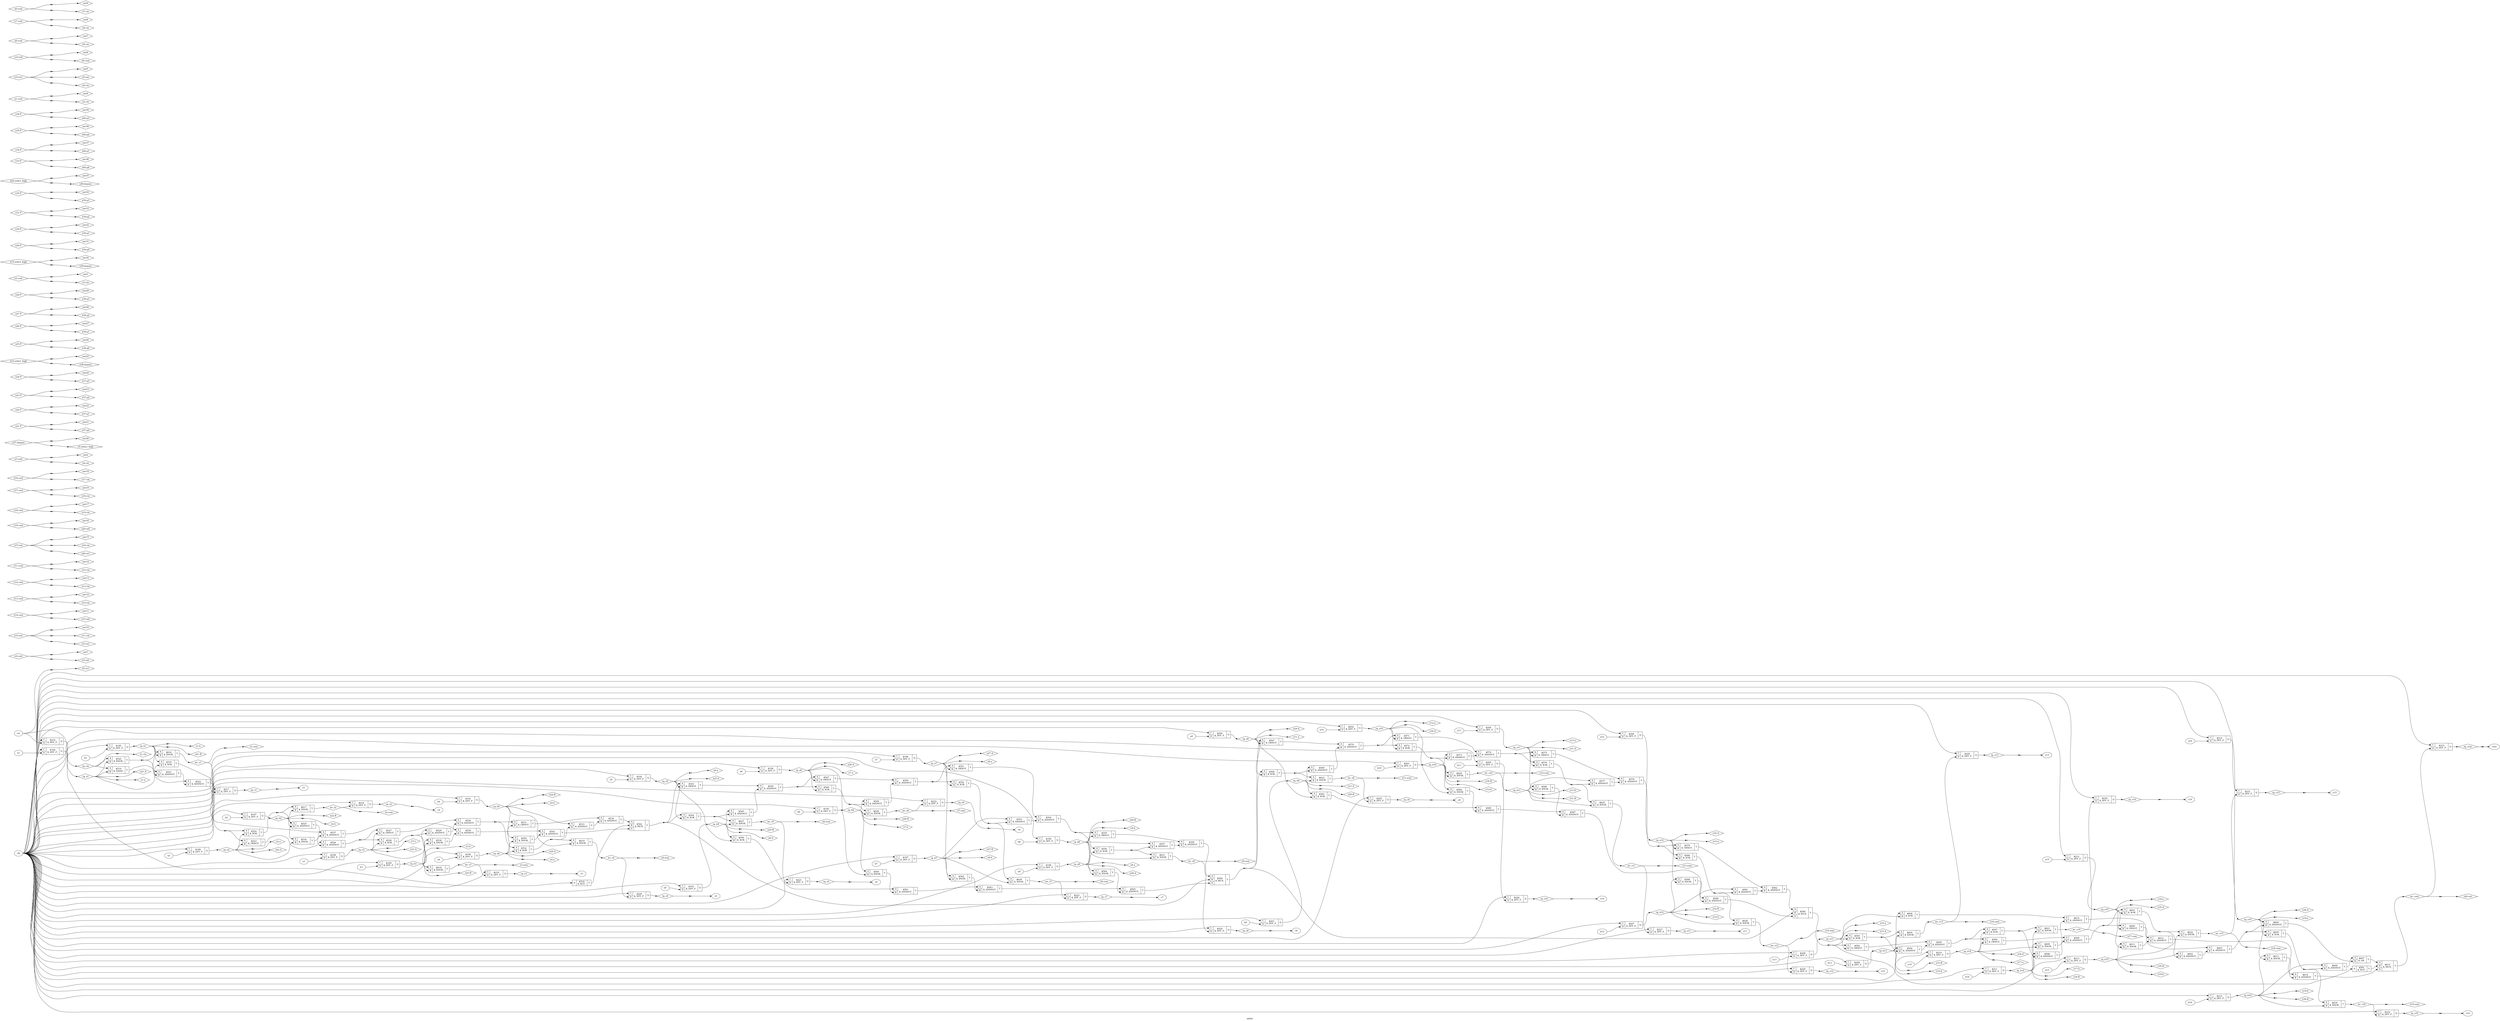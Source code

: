 digraph "adder" {
label="adder";
rankdir="LR";
remincross=true;
n98 [ shape=octagon, label="a1", color="black", fontcolor="black" ];
n99 [ shape=octagon, label="a10", color="black", fontcolor="black" ];
n100 [ shape=octagon, label="a11", color="black", fontcolor="black" ];
n101 [ shape=octagon, label="a12", color="black", fontcolor="black" ];
n102 [ shape=octagon, label="a13", color="black", fontcolor="black" ];
n103 [ shape=octagon, label="a14", color="black", fontcolor="black" ];
n104 [ shape=octagon, label="a15", color="black", fontcolor="black" ];
n105 [ shape=octagon, label="a16", color="black", fontcolor="black" ];
n106 [ shape=octagon, label="a2", color="black", fontcolor="black" ];
n107 [ shape=octagon, label="a3", color="black", fontcolor="black" ];
n108 [ shape=octagon, label="a4", color="black", fontcolor="black" ];
n109 [ shape=octagon, label="a5", color="black", fontcolor="black" ];
n110 [ shape=octagon, label="a6", color="black", fontcolor="black" ];
n111 [ shape=octagon, label="a7", color="black", fontcolor="black" ];
n112 [ shape=octagon, label="a8", color="black", fontcolor="black" ];
n113 [ shape=octagon, label="a9", color="black", fontcolor="black" ];
n114 [ shape=octagon, label="b1", color="black", fontcolor="black" ];
n115 [ shape=octagon, label="b10", color="black", fontcolor="black" ];
n116 [ shape=octagon, label="b11", color="black", fontcolor="black" ];
n117 [ shape=octagon, label="b12", color="black", fontcolor="black" ];
n118 [ shape=octagon, label="b13", color="black", fontcolor="black" ];
n119 [ shape=octagon, label="b14", color="black", fontcolor="black" ];
n120 [ shape=octagon, label="b15", color="black", fontcolor="black" ];
n121 [ shape=octagon, label="b16", color="black", fontcolor="black" ];
n122 [ shape=octagon, label="b2", color="black", fontcolor="black" ];
n123 [ shape=octagon, label="b3", color="black", fontcolor="black" ];
n124 [ shape=octagon, label="b4", color="black", fontcolor="black" ];
n125 [ shape=octagon, label="b5", color="black", fontcolor="black" ];
n126 [ shape=octagon, label="b6", color="black", fontcolor="black" ];
n127 [ shape=octagon, label="b7", color="black", fontcolor="black" ];
n128 [ shape=octagon, label="b8", color="black", fontcolor="black" ];
n129 [ shape=octagon, label="b9", color="black", fontcolor="black" ];
n130 [ shape=octagon, label="cin", color="black", fontcolor="black" ];
n131 [ shape=octagon, label="clk", color="black", fontcolor="black" ];
n132 [ shape=octagon, label="cout", color="black", fontcolor="black" ];
n133 [ shape=diamond, label="net1", color="black", fontcolor="black" ];
n134 [ shape=diamond, label="net10", color="black", fontcolor="black" ];
n135 [ shape=diamond, label="net11", color="black", fontcolor="black" ];
n136 [ shape=diamond, label="net12", color="black", fontcolor="black" ];
n137 [ shape=diamond, label="net13", color="black", fontcolor="black" ];
n138 [ shape=diamond, label="net14", color="black", fontcolor="black" ];
n139 [ shape=diamond, label="net15", color="black", fontcolor="black" ];
n140 [ shape=diamond, label="net16", color="black", fontcolor="black" ];
n141 [ shape=diamond, label="net17", color="black", fontcolor="black" ];
n142 [ shape=diamond, label="net18", color="black", fontcolor="black" ];
n143 [ shape=diamond, label="net19", color="black", fontcolor="black" ];
n144 [ shape=diamond, label="net2", color="black", fontcolor="black" ];
n145 [ shape=diamond, label="net20", color="black", fontcolor="black" ];
n146 [ shape=diamond, label="net21", color="black", fontcolor="black" ];
n147 [ shape=diamond, label="net22", color="black", fontcolor="black" ];
n148 [ shape=diamond, label="net23", color="black", fontcolor="black" ];
n149 [ shape=diamond, label="net24", color="black", fontcolor="black" ];
n150 [ shape=diamond, label="net25", color="black", fontcolor="black" ];
n151 [ shape=diamond, label="net26", color="black", fontcolor="black" ];
n152 [ shape=diamond, label="net27", color="black", fontcolor="black" ];
n153 [ shape=diamond, label="net28", color="black", fontcolor="black" ];
n154 [ shape=diamond, label="net29", color="black", fontcolor="black" ];
n155 [ shape=diamond, label="net3", color="black", fontcolor="black" ];
n156 [ shape=diamond, label="net30", color="black", fontcolor="black" ];
n157 [ shape=diamond, label="net31", color="black", fontcolor="black" ];
n158 [ shape=diamond, label="net32", color="black", fontcolor="black" ];
n159 [ shape=diamond, label="net33", color="black", fontcolor="black" ];
n160 [ shape=diamond, label="net34", color="black", fontcolor="black" ];
n161 [ shape=diamond, label="net35", color="black", fontcolor="black" ];
n162 [ shape=diamond, label="net36", color="black", fontcolor="black" ];
n163 [ shape=diamond, label="net37", color="black", fontcolor="black" ];
n164 [ shape=diamond, label="net38", color="black", fontcolor="black" ];
n165 [ shape=diamond, label="net39", color="black", fontcolor="black" ];
n166 [ shape=diamond, label="net4", color="black", fontcolor="black" ];
n167 [ shape=diamond, label="net5", color="black", fontcolor="black" ];
n168 [ shape=diamond, label="net6", color="black", fontcolor="black" ];
n169 [ shape=diamond, label="net7", color="black", fontcolor="black" ];
n170 [ shape=diamond, label="net8", color="black", fontcolor="black" ];
n171 [ shape=diamond, label="net9", color="black", fontcolor="black" ];
n172 [ shape=diamond, label="rg_a1", color="black", fontcolor="black" ];
n173 [ shape=diamond, label="rg_a10", color="black", fontcolor="black" ];
n174 [ shape=diamond, label="rg_a11", color="black", fontcolor="black" ];
n175 [ shape=diamond, label="rg_a12", color="black", fontcolor="black" ];
n176 [ shape=diamond, label="rg_a13", color="black", fontcolor="black" ];
n177 [ shape=diamond, label="rg_a14", color="black", fontcolor="black" ];
n178 [ shape=diamond, label="rg_a15", color="black", fontcolor="black" ];
n179 [ shape=diamond, label="rg_a16", color="black", fontcolor="black" ];
n180 [ shape=diamond, label="rg_a2", color="black", fontcolor="black" ];
n181 [ shape=diamond, label="rg_a3", color="black", fontcolor="black" ];
n182 [ shape=diamond, label="rg_a4", color="black", fontcolor="black" ];
n183 [ shape=diamond, label="rg_a5", color="black", fontcolor="black" ];
n184 [ shape=diamond, label="rg_a6", color="black", fontcolor="black" ];
n185 [ shape=diamond, label="rg_a7", color="black", fontcolor="black" ];
n186 [ shape=diamond, label="rg_a8", color="black", fontcolor="black" ];
n187 [ shape=diamond, label="rg_a9", color="black", fontcolor="black" ];
n188 [ shape=diamond, label="rg_b1", color="black", fontcolor="black" ];
n189 [ shape=diamond, label="rg_b10", color="black", fontcolor="black" ];
n190 [ shape=diamond, label="rg_b11", color="black", fontcolor="black" ];
n191 [ shape=diamond, label="rg_b12", color="black", fontcolor="black" ];
n192 [ shape=diamond, label="rg_b13", color="black", fontcolor="black" ];
n193 [ shape=diamond, label="rg_b14", color="black", fontcolor="black" ];
n194 [ shape=diamond, label="rg_b15", color="black", fontcolor="black" ];
n195 [ shape=diamond, label="rg_b16", color="black", fontcolor="black" ];
n196 [ shape=diamond, label="rg_b2", color="black", fontcolor="black" ];
n197 [ shape=diamond, label="rg_b3", color="black", fontcolor="black" ];
n198 [ shape=diamond, label="rg_b4", color="black", fontcolor="black" ];
n199 [ shape=diamond, label="rg_b5", color="black", fontcolor="black" ];
n200 [ shape=diamond, label="rg_b6", color="black", fontcolor="black" ];
n201 [ shape=diamond, label="rg_b7", color="black", fontcolor="black" ];
n202 [ shape=diamond, label="rg_b8", color="black", fontcolor="black" ];
n203 [ shape=diamond, label="rg_b9", color="black", fontcolor="black" ];
n204 [ shape=diamond, label="rg_cin", color="black", fontcolor="black" ];
n205 [ shape=diamond, label="rg_cout", color="black", fontcolor="black" ];
n206 [ shape=diamond, label="rg_s1", color="black", fontcolor="black" ];
n207 [ shape=diamond, label="rg_s10", color="black", fontcolor="black" ];
n208 [ shape=diamond, label="rg_s11", color="black", fontcolor="black" ];
n209 [ shape=diamond, label="rg_s12", color="black", fontcolor="black" ];
n210 [ shape=diamond, label="rg_s13", color="black", fontcolor="black" ];
n211 [ shape=diamond, label="rg_s14", color="black", fontcolor="black" ];
n212 [ shape=diamond, label="rg_s15", color="black", fontcolor="black" ];
n213 [ shape=diamond, label="rg_s16", color="black", fontcolor="black" ];
n214 [ shape=diamond, label="rg_s2", color="black", fontcolor="black" ];
n215 [ shape=diamond, label="rg_s3", color="black", fontcolor="black" ];
n216 [ shape=diamond, label="rg_s4", color="black", fontcolor="black" ];
n217 [ shape=diamond, label="rg_s5", color="black", fontcolor="black" ];
n218 [ shape=diamond, label="rg_s6", color="black", fontcolor="black" ];
n219 [ shape=diamond, label="rg_s7", color="black", fontcolor="black" ];
n220 [ shape=diamond, label="rg_s8", color="black", fontcolor="black" ];
n221 [ shape=diamond, label="rg_s9", color="black", fontcolor="black" ];
n222 [ shape=octagon, label="s1", color="black", fontcolor="black" ];
n223 [ shape=octagon, label="s10", color="black", fontcolor="black" ];
n224 [ shape=octagon, label="s11", color="black", fontcolor="black" ];
n225 [ shape=octagon, label="s12", color="black", fontcolor="black" ];
n226 [ shape=octagon, label="s13", color="black", fontcolor="black" ];
n227 [ shape=octagon, label="s14", color="black", fontcolor="black" ];
n228 [ shape=octagon, label="s15", color="black", fontcolor="black" ];
n229 [ shape=octagon, label="s16", color="black", fontcolor="black" ];
n230 [ shape=octagon, label="s2", color="black", fontcolor="black" ];
n231 [ shape=octagon, label="s3", color="black", fontcolor="black" ];
n232 [ shape=octagon, label="s4", color="black", fontcolor="black" ];
n233 [ shape=octagon, label="s5", color="black", fontcolor="black" ];
n234 [ shape=octagon, label="s6", color="black", fontcolor="black" ];
n235 [ shape=octagon, label="s7", color="black", fontcolor="black" ];
n236 [ shape=octagon, label="s8", color="black", fontcolor="black" ];
n237 [ shape=octagon, label="s9", color="black", fontcolor="black" ];
n238 [ shape=diamond, label="wr_cout", color="black", fontcolor="black" ];
n239 [ shape=diamond, label="wr_s1", color="black", fontcolor="black" ];
n240 [ shape=diamond, label="wr_s10", color="black", fontcolor="black" ];
n241 [ shape=diamond, label="wr_s11", color="black", fontcolor="black" ];
n242 [ shape=diamond, label="wr_s12", color="black", fontcolor="black" ];
n243 [ shape=diamond, label="wr_s13", color="black", fontcolor="black" ];
n244 [ shape=diamond, label="wr_s14", color="black", fontcolor="black" ];
n245 [ shape=diamond, label="wr_s15", color="black", fontcolor="black" ];
n246 [ shape=diamond, label="wr_s16", color="black", fontcolor="black" ];
n247 [ shape=diamond, label="wr_s2", color="black", fontcolor="black" ];
n248 [ shape=diamond, label="wr_s3", color="black", fontcolor="black" ];
n249 [ shape=diamond, label="wr_s4", color="black", fontcolor="black" ];
n250 [ shape=diamond, label="wr_s5", color="black", fontcolor="black" ];
n251 [ shape=diamond, label="wr_s6", color="black", fontcolor="black" ];
n252 [ shape=diamond, label="wr_s7", color="black", fontcolor="black" ];
n253 [ shape=diamond, label="wr_s8", color="black", fontcolor="black" ];
n254 [ shape=diamond, label="wr_s9", color="black", fontcolor="black" ];
n255 [ shape=diamond, label="x1.a", color="black", fontcolor="black" ];
n256 [ shape=diamond, label="x1.b", color="black", fontcolor="black" ];
n257 [ shape=diamond, label="x1.cin", color="black", fontcolor="black" ];
n258 [ shape=diamond, label="x1.cout", color="black", fontcolor="black" ];
n259 [ shape=diamond, label="x1.sum", color="black", fontcolor="black" ];
n260 [ shape=diamond, label="x10.in0", color="black", fontcolor="black" ];
n261 [ shape=diamond, label="x10.in1", color="black", fontcolor="black" ];
n262 [ shape=diamond, label="x10.out", color="black", fontcolor="black" ];
n263 [ shape=diamond, label="x10.select_high", color="black", fontcolor="black" ];
n264 [ shape=diamond, label="x11.a", color="black", fontcolor="black" ];
n265 [ shape=diamond, label="x11.b", color="black", fontcolor="black" ];
n266 [ shape=diamond, label="x11.cin", color="black", fontcolor="black" ];
n267 [ shape=diamond, label="x11.cout", color="black", fontcolor="black" ];
n268 [ shape=diamond, label="x11.sum", color="black", fontcolor="black" ];
n269 [ shape=diamond, label="x12.a", color="black", fontcolor="black" ];
n270 [ shape=diamond, label="x12.b", color="black", fontcolor="black" ];
n271 [ shape=diamond, label="x12.cin", color="black", fontcolor="black" ];
n272 [ shape=diamond, label="x12.cout", color="black", fontcolor="black" ];
n273 [ shape=diamond, label="x12.sum", color="black", fontcolor="black" ];
n274 [ shape=diamond, label="x13.a", color="black", fontcolor="black" ];
n275 [ shape=diamond, label="x13.b", color="black", fontcolor="black" ];
n276 [ shape=diamond, label="x13.cin", color="black", fontcolor="black" ];
n277 [ shape=diamond, label="x13.cout", color="black", fontcolor="black" ];
n278 [ shape=diamond, label="x13.sum", color="black", fontcolor="black" ];
n279 [ shape=diamond, label="x14.a", color="black", fontcolor="black" ];
n280 [ shape=diamond, label="x14.b", color="black", fontcolor="black" ];
n281 [ shape=diamond, label="x14.cin", color="black", fontcolor="black" ];
n282 [ shape=diamond, label="x14.cout", color="black", fontcolor="black" ];
n283 [ shape=diamond, label="x14.sum", color="black", fontcolor="black" ];
n284 [ shape=diamond, label="x15.in0", color="black", fontcolor="black" ];
n285 [ shape=diamond, label="x15.in1", color="black", fontcolor="black" ];
n286 [ shape=diamond, label="x15.out", color="black", fontcolor="black" ];
n287 [ shape=diamond, label="x15.select_high", color="black", fontcolor="black" ];
n288 [ shape=diamond, label="x16.a", color="black", fontcolor="black" ];
n289 [ shape=diamond, label="x16.b", color="black", fontcolor="black" ];
n290 [ shape=diamond, label="x16.cin", color="black", fontcolor="black" ];
n291 [ shape=diamond, label="x16.cout", color="black", fontcolor="black" ];
n292 [ shape=diamond, label="x16.sum", color="black", fontcolor="black" ];
n293 [ shape=diamond, label="x17.a", color="black", fontcolor="black" ];
n294 [ shape=diamond, label="x17.b", color="black", fontcolor="black" ];
n295 [ shape=diamond, label="x17.cin", color="black", fontcolor="black" ];
n296 [ shape=diamond, label="x17.cout", color="black", fontcolor="black" ];
n297 [ shape=diamond, label="x17.sum", color="black", fontcolor="black" ];
n298 [ shape=diamond, label="x18.a", color="black", fontcolor="black" ];
n299 [ shape=diamond, label="x18.b", color="black", fontcolor="black" ];
n300 [ shape=diamond, label="x18.cin", color="black", fontcolor="black" ];
n301 [ shape=diamond, label="x18.cout", color="black", fontcolor="black" ];
n302 [ shape=diamond, label="x18.sum", color="black", fontcolor="black" ];
n303 [ shape=diamond, label="x19.a", color="black", fontcolor="black" ];
n304 [ shape=diamond, label="x19.b", color="black", fontcolor="black" ];
n305 [ shape=diamond, label="x19.cin", color="black", fontcolor="black" ];
n306 [ shape=diamond, label="x19.cout", color="black", fontcolor="black" ];
n307 [ shape=diamond, label="x19.sum", color="black", fontcolor="black" ];
n308 [ shape=diamond, label="x2.a", color="black", fontcolor="black" ];
n309 [ shape=diamond, label="x2.b", color="black", fontcolor="black" ];
n310 [ shape=diamond, label="x2.cin", color="black", fontcolor="black" ];
n311 [ shape=diamond, label="x2.cout", color="black", fontcolor="black" ];
n312 [ shape=diamond, label="x2.sum", color="black", fontcolor="black" ];
n313 [ shape=diamond, label="x20.in0", color="black", fontcolor="black" ];
n314 [ shape=diamond, label="x20.in1", color="black", fontcolor="black" ];
n315 [ shape=diamond, label="x20.out", color="black", fontcolor="black" ];
n316 [ shape=diamond, label="x20.select_high", color="black", fontcolor="black" ];
n317 [ shape=diamond, label="x21.A", color="black", fontcolor="black" ];
n318 [ shape=diamond, label="x21.B", color="black", fontcolor="black" ];
n319 [ shape=diamond, label="x21.P", color="black", fontcolor="black" ];
n320 [ shape=diamond, label="x22.A", color="black", fontcolor="black" ];
n321 [ shape=diamond, label="x22.B", color="black", fontcolor="black" ];
n322 [ shape=diamond, label="x22.P", color="black", fontcolor="black" ];
n323 [ shape=diamond, label="x23.A", color="black", fontcolor="black" ];
n324 [ shape=diamond, label="x23.B", color="black", fontcolor="black" ];
n325 [ shape=diamond, label="x23.P", color="black", fontcolor="black" ];
n326 [ shape=diamond, label="x24.A", color="black", fontcolor="black" ];
n327 [ shape=diamond, label="x24.B", color="black", fontcolor="black" ];
n328 [ shape=diamond, label="x24.P", color="black", fontcolor="black" ];
n329 [ shape=diamond, label="x25.A", color="black", fontcolor="black" ];
n330 [ shape=diamond, label="x25.B", color="black", fontcolor="black" ];
n331 [ shape=diamond, label="x25.P", color="black", fontcolor="black" ];
n332 [ shape=diamond, label="x26.A", color="black", fontcolor="black" ];
n333 [ shape=diamond, label="x26.B", color="black", fontcolor="black" ];
n334 [ shape=diamond, label="x26.P", color="black", fontcolor="black" ];
n335 [ shape=diamond, label="x27.A", color="black", fontcolor="black" ];
n336 [ shape=diamond, label="x27.B", color="black", fontcolor="black" ];
n337 [ shape=diamond, label="x27.P", color="black", fontcolor="black" ];
n338 [ shape=diamond, label="x28.A", color="black", fontcolor="black" ];
n339 [ shape=diamond, label="x28.B", color="black", fontcolor="black" ];
n340 [ shape=diamond, label="x28.P", color="black", fontcolor="black" ];
n341 [ shape=diamond, label="x29.A", color="black", fontcolor="black" ];
n342 [ shape=diamond, label="x29.B", color="black", fontcolor="black" ];
n343 [ shape=diamond, label="x29.P", color="black", fontcolor="black" ];
n344 [ shape=diamond, label="x3.a", color="black", fontcolor="black" ];
n345 [ shape=diamond, label="x3.b", color="black", fontcolor="black" ];
n346 [ shape=diamond, label="x3.cin", color="black", fontcolor="black" ];
n347 [ shape=diamond, label="x3.cout", color="black", fontcolor="black" ];
n348 [ shape=diamond, label="x3.sum", color="black", fontcolor="black" ];
n349 [ shape=diamond, label="x30.A", color="black", fontcolor="black" ];
n350 [ shape=diamond, label="x30.B", color="black", fontcolor="black" ];
n351 [ shape=diamond, label="x30.P", color="black", fontcolor="black" ];
n352 [ shape=diamond, label="x31.A", color="black", fontcolor="black" ];
n353 [ shape=diamond, label="x31.B", color="black", fontcolor="black" ];
n354 [ shape=diamond, label="x31.P", color="black", fontcolor="black" ];
n355 [ shape=diamond, label="x32.A", color="black", fontcolor="black" ];
n356 [ shape=diamond, label="x32.B", color="black", fontcolor="black" ];
n357 [ shape=diamond, label="x32.P", color="black", fontcolor="black" ];
n358 [ shape=diamond, label="x33.A", color="black", fontcolor="black" ];
n359 [ shape=diamond, label="x33.B", color="black", fontcolor="black" ];
n360 [ shape=diamond, label="x33.P", color="black", fontcolor="black" ];
n361 [ shape=diamond, label="x34.A", color="black", fontcolor="black" ];
n362 [ shape=diamond, label="x34.B", color="black", fontcolor="black" ];
n363 [ shape=diamond, label="x34.P", color="black", fontcolor="black" ];
n364 [ shape=diamond, label="x35.A", color="black", fontcolor="black" ];
n365 [ shape=diamond, label="x35.B", color="black", fontcolor="black" ];
n366 [ shape=diamond, label="x35.P", color="black", fontcolor="black" ];
n367 [ shape=diamond, label="x36.A", color="black", fontcolor="black" ];
n368 [ shape=diamond, label="x36.B", color="black", fontcolor="black" ];
n369 [ shape=diamond, label="x36.P", color="black", fontcolor="black" ];
n370 [ shape=diamond, label="x37.bypass", color="black", fontcolor="black" ];
n371 [ shape=diamond, label="x37.p0", color="black", fontcolor="black" ];
n372 [ shape=diamond, label="x37.p1", color="black", fontcolor="black" ];
n373 [ shape=diamond, label="x37.p2", color="black", fontcolor="black" ];
n374 [ shape=diamond, label="x37.p3", color="black", fontcolor="black" ];
n375 [ shape=diamond, label="x38.bypass", color="black", fontcolor="black" ];
n376 [ shape=diamond, label="x38.p0", color="black", fontcolor="black" ];
n377 [ shape=diamond, label="x38.p1", color="black", fontcolor="black" ];
n378 [ shape=diamond, label="x38.p2", color="black", fontcolor="black" ];
n379 [ shape=diamond, label="x38.p3", color="black", fontcolor="black" ];
n380 [ shape=diamond, label="x39.bypass", color="black", fontcolor="black" ];
n381 [ shape=diamond, label="x39.p0", color="black", fontcolor="black" ];
n382 [ shape=diamond, label="x39.p1", color="black", fontcolor="black" ];
n383 [ shape=diamond, label="x39.p2", color="black", fontcolor="black" ];
n384 [ shape=diamond, label="x39.p3", color="black", fontcolor="black" ];
n385 [ shape=diamond, label="x4.a", color="black", fontcolor="black" ];
n386 [ shape=diamond, label="x4.b", color="black", fontcolor="black" ];
n387 [ shape=diamond, label="x4.cin", color="black", fontcolor="black" ];
n388 [ shape=diamond, label="x4.cout", color="black", fontcolor="black" ];
n389 [ shape=diamond, label="x4.sum", color="black", fontcolor="black" ];
n390 [ shape=diamond, label="x40.bypass", color="black", fontcolor="black" ];
n391 [ shape=diamond, label="x40.p0", color="black", fontcolor="black" ];
n392 [ shape=diamond, label="x40.p1", color="black", fontcolor="black" ];
n393 [ shape=diamond, label="x40.p2", color="black", fontcolor="black" ];
n394 [ shape=diamond, label="x40.p3", color="black", fontcolor="black" ];
n395 [ shape=diamond, label="x5.in0", color="black", fontcolor="black" ];
n396 [ shape=diamond, label="x5.in1", color="black", fontcolor="black" ];
n397 [ shape=diamond, label="x5.out", color="black", fontcolor="black" ];
n398 [ shape=diamond, label="x5.select_high", color="black", fontcolor="black" ];
n399 [ shape=diamond, label="x6.a", color="black", fontcolor="black" ];
n400 [ shape=diamond, label="x6.b", color="black", fontcolor="black" ];
n401 [ shape=diamond, label="x6.cin", color="black", fontcolor="black" ];
n402 [ shape=diamond, label="x6.cout", color="black", fontcolor="black" ];
n403 [ shape=diamond, label="x6.sum", color="black", fontcolor="black" ];
n404 [ shape=diamond, label="x7.a", color="black", fontcolor="black" ];
n405 [ shape=diamond, label="x7.b", color="black", fontcolor="black" ];
n406 [ shape=diamond, label="x7.cin", color="black", fontcolor="black" ];
n407 [ shape=diamond, label="x7.cout", color="black", fontcolor="black" ];
n408 [ shape=diamond, label="x7.sum", color="black", fontcolor="black" ];
n409 [ shape=diamond, label="x8.a", color="black", fontcolor="black" ];
n410 [ shape=diamond, label="x8.b", color="black", fontcolor="black" ];
n411 [ shape=diamond, label="x8.cin", color="black", fontcolor="black" ];
n412 [ shape=diamond, label="x8.cout", color="black", fontcolor="black" ];
n413 [ shape=diamond, label="x8.sum", color="black", fontcolor="black" ];
n414 [ shape=diamond, label="x9.a", color="black", fontcolor="black" ];
n415 [ shape=diamond, label="x9.b", color="black", fontcolor="black" ];
n416 [ shape=diamond, label="x9.cin", color="black", fontcolor="black" ];
n417 [ shape=diamond, label="x9.cout", color="black", fontcolor="black" ];
n418 [ shape=diamond, label="x9.sum", color="black", fontcolor="black" ];
c421 [ shape=record, label="{{<p419> A}|$518\n$_NOT_|{<p420> Y}}",  ];
c423 [ shape=record, label="{{<p419> A|<p422> B}|$519\n$_NAND_|{<p420> Y}}",  ];
c424 [ shape=record, label="{{<p419> A|<p422> B}|$520\n$_XNOR_|{<p420> Y}}",  ];
c425 [ shape=record, label="{{<p419> A|<p422> B}|$521\n$_ANDNOT_|{<p420> Y}}",  ];
c426 [ shape=record, label="{{<p419> A|<p422> B}|$522\n$_ANDNOT_|{<p420> Y}}",  ];
c427 [ shape=record, label="{{<p419> A|<p422> B}|$523\n$_ORNOT_|{<p420> Y}}",  ];
c428 [ shape=record, label="{{<p419> A|<p422> B}|$524\n$_XOR_|{<p420> Y}}",  ];
c429 [ shape=record, label="{{<p419> A|<p422> B}|$525\n$_ANDNOT_|{<p420> Y}}",  ];
c430 [ shape=record, label="{{<p419> A|<p422> B}|$526\n$_ANDNOT_|{<p420> Y}}",  ];
c431 [ shape=record, label="{{<p419> A|<p422> B}|$527\n$_ORNOT_|{<p420> Y}}",  ];
c432 [ shape=record, label="{{<p419> A|<p422> B}|$528\n$_XOR_|{<p420> Y}}",  ];
c433 [ shape=record, label="{{<p419> A|<p422> B}|$529\n$_ANDNOT_|{<p420> Y}}",  ];
c434 [ shape=record, label="{{<p419> A|<p422> B}|$530\n$_ANDNOT_|{<p420> Y}}",  ];
c435 [ shape=record, label="{{<p419> A|<p422> B}|$531\n$_ORNOT_|{<p420> Y}}",  ];
c436 [ shape=record, label="{{<p419> A|<p422> B}|$532\n$_XOR_|{<p420> Y}}",  ];
c437 [ shape=record, label="{{<p419> A|<p422> B}|$533\n$_ANDNOT_|{<p420> Y}}",  ];
c438 [ shape=record, label="{{<p419> A|<p422> B}|$534\n$_ANDNOT_|{<p420> Y}}",  ];
c439 [ shape=record, label="{{<p419> A|<p422> B}|$535\n$_XOR_|{<p420> Y}}",  ];
c440 [ shape=record, label="{{<p419> A|<p422> B}|$536\n$_XNOR_|{<p420> Y}}",  ];
c441 [ shape=record, label="{{<p419> A|<p422> B}|$537\n$_ANDNOT_|{<p420> Y}}",  ];
c442 [ shape=record, label="{{<p419> A|<p422> B}|$538\n$_XNOR_|{<p420> Y}}",  ];
c443 [ shape=record, label="{{<p419> A|<p422> B}|$539\n$_ANDNOT_|{<p420> Y}}",  ];
c444 [ shape=record, label="{{<p419> A|<p422> B}|$540\n$_XNOR_|{<p420> Y}}",  ];
c445 [ shape=record, label="{{<p419> A|<p422> B}|$541\n$_ANDNOT_|{<p420> Y}}",  ];
c447 [ shape=record, label="{{<p419> A|<p422> B|<p446> S}|$542\n$_MUX_|{<p420> Y}}",  ];
c448 [ shape=record, label="{{<p419> A|<p422> B}|$543\n$_ORNOT_|{<p420> Y}}",  ];
c449 [ shape=record, label="{{<p419> A|<p422> B}|$544\n$_XOR_|{<p420> Y}}",  ];
c450 [ shape=record, label="{{<p419> A|<p422> B}|$545\n$_ANDNOT_|{<p420> Y}}",  ];
c451 [ shape=record, label="{{<p419> A|<p422> B}|$546\n$_ANDNOT_|{<p420> Y}}",  ];
c452 [ shape=record, label="{{<p419> A|<p422> B}|$547\n$_ORNOT_|{<p420> Y}}",  ];
c453 [ shape=record, label="{{<p419> A|<p422> B}|$548\n$_XOR_|{<p420> Y}}",  ];
c454 [ shape=record, label="{{<p419> A|<p422> B}|$549\n$_ANDNOT_|{<p420> Y}}",  ];
c455 [ shape=record, label="{{<p419> A|<p422> B}|$550\n$_ANDNOT_|{<p420> Y}}",  ];
c456 [ shape=record, label="{{<p419> A|<p422> B}|$551\n$_ORNOT_|{<p420> Y}}",  ];
c457 [ shape=record, label="{{<p419> A|<p422> B}|$552\n$_XOR_|{<p420> Y}}",  ];
c458 [ shape=record, label="{{<p419> A|<p422> B}|$553\n$_ANDNOT_|{<p420> Y}}",  ];
c459 [ shape=record, label="{{<p419> A|<p422> B}|$554\n$_ANDNOT_|{<p420> Y}}",  ];
c460 [ shape=record, label="{{<p419> A|<p422> B}|$555\n$_ORNOT_|{<p420> Y}}",  ];
c461 [ shape=record, label="{{<p419> A|<p422> B}|$556\n$_XOR_|{<p420> Y}}",  ];
c462 [ shape=record, label="{{<p419> A|<p422> B}|$557\n$_ANDNOT_|{<p420> Y}}",  ];
c463 [ shape=record, label="{{<p419> A|<p422> B}|$558\n$_ANDNOT_|{<p420> Y}}",  ];
c464 [ shape=record, label="{{<p419> A|<p422> B}|$559\n$_XOR_|{<p420> Y}}",  ];
c465 [ shape=record, label="{{<p419> A|<p422> B}|$560\n$_XNOR_|{<p420> Y}}",  ];
c466 [ shape=record, label="{{<p419> A|<p422> B}|$561\n$_ANDNOT_|{<p420> Y}}",  ];
c467 [ shape=record, label="{{<p419> A|<p422> B}|$562\n$_XNOR_|{<p420> Y}}",  ];
c468 [ shape=record, label="{{<p419> A|<p422> B}|$563\n$_ANDNOT_|{<p420> Y}}",  ];
c469 [ shape=record, label="{{<p419> A|<p422> B}|$564\n$_XNOR_|{<p420> Y}}",  ];
c470 [ shape=record, label="{{<p419> A|<p422> B}|$565\n$_ANDNOT_|{<p420> Y}}",  ];
c471 [ shape=record, label="{{<p419> A|<p422> B|<p446> S}|$566\n$_MUX_|{<p420> Y}}",  ];
c472 [ shape=record, label="{{<p419> A|<p422> B}|$567\n$_ORNOT_|{<p420> Y}}",  ];
c473 [ shape=record, label="{{<p419> A|<p422> B}|$568\n$_XOR_|{<p420> Y}}",  ];
c474 [ shape=record, label="{{<p419> A|<p422> B}|$569\n$_ANDNOT_|{<p420> Y}}",  ];
c475 [ shape=record, label="{{<p419> A|<p422> B}|$570\n$_ANDNOT_|{<p420> Y}}",  ];
c476 [ shape=record, label="{{<p419> A|<p422> B}|$571\n$_ORNOT_|{<p420> Y}}",  ];
c477 [ shape=record, label="{{<p419> A|<p422> B}|$572\n$_XOR_|{<p420> Y}}",  ];
c478 [ shape=record, label="{{<p419> A|<p422> B}|$573\n$_ANDNOT_|{<p420> Y}}",  ];
c479 [ shape=record, label="{{<p419> A|<p422> B}|$574\n$_ANDNOT_|{<p420> Y}}",  ];
c480 [ shape=record, label="{{<p419> A|<p422> B}|$575\n$_ORNOT_|{<p420> Y}}",  ];
c481 [ shape=record, label="{{<p419> A|<p422> B}|$576\n$_XOR_|{<p420> Y}}",  ];
c482 [ shape=record, label="{{<p419> A|<p422> B}|$577\n$_ANDNOT_|{<p420> Y}}",  ];
c483 [ shape=record, label="{{<p419> A|<p422> B}|$578\n$_ANDNOT_|{<p420> Y}}",  ];
c484 [ shape=record, label="{{<p419> A|<p422> B}|$579\n$_ORNOT_|{<p420> Y}}",  ];
c485 [ shape=record, label="{{<p419> A|<p422> B}|$580\n$_XOR_|{<p420> Y}}",  ];
c486 [ shape=record, label="{{<p419> A|<p422> B}|$581\n$_ANDNOT_|{<p420> Y}}",  ];
c487 [ shape=record, label="{{<p419> A|<p422> B}|$582\n$_ANDNOT_|{<p420> Y}}",  ];
c488 [ shape=record, label="{{<p419> A|<p422> B}|$583\n$_XOR_|{<p420> Y}}",  ];
c489 [ shape=record, label="{{<p419> A|<p422> B}|$584\n$_XNOR_|{<p420> Y}}",  ];
c490 [ shape=record, label="{{<p419> A|<p422> B}|$585\n$_ANDNOT_|{<p420> Y}}",  ];
c491 [ shape=record, label="{{<p419> A|<p422> B}|$586\n$_XNOR_|{<p420> Y}}",  ];
c492 [ shape=record, label="{{<p419> A|<p422> B}|$587\n$_ANDNOT_|{<p420> Y}}",  ];
c493 [ shape=record, label="{{<p419> A|<p422> B}|$588\n$_XNOR_|{<p420> Y}}",  ];
c494 [ shape=record, label="{{<p419> A|<p422> B}|$589\n$_ANDNOT_|{<p420> Y}}",  ];
c495 [ shape=record, label="{{<p419> A|<p422> B|<p446> S}|$590\n$_MUX_|{<p420> Y}}",  ];
c496 [ shape=record, label="{{<p419> A}|$591\n$_NOT_|{<p420> Y}}",  ];
c497 [ shape=record, label="{{<p419> A|<p422> B}|$592\n$_ORNOT_|{<p420> Y}}",  ];
c498 [ shape=record, label="{{<p419> A|<p422> B}|$593\n$_XOR_|{<p420> Y}}",  ];
c499 [ shape=record, label="{{<p419> A|<p422> B}|$594\n$_ANDNOT_|{<p420> Y}}",  ];
c500 [ shape=record, label="{{<p419> A|<p422> B}|$595\n$_ANDNOT_|{<p420> Y}}",  ];
c501 [ shape=record, label="{{<p419> A|<p422> B}|$596\n$_ORNOT_|{<p420> Y}}",  ];
c502 [ shape=record, label="{{<p419> A|<p422> B}|$597\n$_XOR_|{<p420> Y}}",  ];
c503 [ shape=record, label="{{<p419> A|<p422> B}|$598\n$_ANDNOT_|{<p420> Y}}",  ];
c504 [ shape=record, label="{{<p419> A|<p422> B}|$599\n$_ANDNOT_|{<p420> Y}}",  ];
c505 [ shape=record, label="{{<p419> A|<p422> B}|$600\n$_ORNOT_|{<p420> Y}}",  ];
c506 [ shape=record, label="{{<p419> A|<p422> B}|$601\n$_XOR_|{<p420> Y}}",  ];
c507 [ shape=record, label="{{<p419> A|<p422> B}|$602\n$_ANDNOT_|{<p420> Y}}",  ];
c508 [ shape=record, label="{{<p419> A|<p422> B}|$603\n$_ANDNOT_|{<p420> Y}}",  ];
c509 [ shape=record, label="{{<p419> A|<p422> B}|$604\n$_ANDNOT_|{<p420> Y}}",  ];
c510 [ shape=record, label="{{<p419> A|<p422> B}|$605\n$_XOR_|{<p420> Y}}",  ];
c511 [ shape=record, label="{{<p419> A|<p422> B}|$606\n$_ANDNOT_|{<p420> Y}}",  ];
c512 [ shape=record, label="{{<p419> A|<p422> B}|$607\n$_OR_|{<p420> Y}}",  ];
c513 [ shape=record, label="{{<p419> A|<p422> B}|$608\n$_XOR_|{<p420> Y}}",  ];
c514 [ shape=record, label="{{<p419> A|<p422> B}|$609\n$_XNOR_|{<p420> Y}}",  ];
c515 [ shape=record, label="{{<p419> A|<p422> B}|$610\n$_ANDNOT_|{<p420> Y}}",  ];
c516 [ shape=record, label="{{<p419> A|<p422> B}|$611\n$_XNOR_|{<p420> Y}}",  ];
c517 [ shape=record, label="{{<p419> A|<p422> B}|$612\n$_ANDNOT_|{<p420> Y}}",  ];
c518 [ shape=record, label="{{<p419> A|<p422> B}|$613\n$_XNOR_|{<p420> Y}}",  ];
c519 [ shape=record, label="{{<p419> A|<p422> B}|$614\n$_ANDNOT_|{<p420> Y}}",  ];
c520 [ shape=record, label="{{<p419> A|<p422> B|<p446> S}|$615\n$_MUX_|{<p420> Y}}",  ];
c521 [ shape=record, label="{{<p419> A|<p422> B}|$616\n$_XNOR_|{<p420> Y}}",  ];
c522 [ shape=record, label="{{<p419> A|<p422> B}|$617\n$_XNOR_|{<p420> Y}}",  ];
c523 [ shape=record, label="{{<p419> A|<p422> B}|$618\n$_XNOR_|{<p420> Y}}",  ];
c524 [ shape=record, label="{{<p419> A|<p422> B}|$619\n$_XNOR_|{<p420> Y}}",  ];
c525 [ shape=record, label="{{<p419> A|<p422> B}|$620\n$_XNOR_|{<p420> Y}}",  ];
c526 [ shape=record, label="{{<p419> A|<p422> B}|$621\n$_XNOR_|{<p420> Y}}",  ];
c527 [ shape=record, label="{{<p419> A|<p422> B}|$622\n$_XNOR_|{<p420> Y}}",  ];
c528 [ shape=record, label="{{<p419> A|<p422> B}|$623\n$_XNOR_|{<p420> Y}}",  ];
c529 [ shape=record, label="{{<p419> A|<p422> B}|$624\n$_XNOR_|{<p420> Y}}",  ];
c530 [ shape=record, label="{{<p419> A|<p422> B}|$625\n$_XNOR_|{<p420> Y}}",  ];
c531 [ shape=record, label="{{<p419> A|<p422> B}|$626\n$_XNOR_|{<p420> Y}}",  ];
c532 [ shape=record, label="{{<p419> A|<p422> B}|$627\n$_XNOR_|{<p420> Y}}",  ];
c533 [ shape=record, label="{{<p419> A|<p422> B}|$628\n$_XNOR_|{<p420> Y}}",  ];
c534 [ shape=record, label="{{<p419> A|<p422> B}|$629\n$_XNOR_|{<p420> Y}}",  ];
c535 [ shape=record, label="{{<p419> A|<p422> B}|$630\n$_XNOR_|{<p420> Y}}",  ];
c536 [ shape=record, label="{{<p419> A|<p422> B}|$631\n$_XNOR_|{<p420> Y}}",  ];
c540 [ shape=record, label="{{<p537> C|<p538> D}|$184\n$_DFF_P_|{<p539> Q}}",  ];
c541 [ shape=record, label="{{<p537> C|<p538> D}|$185\n$_DFF_P_|{<p539> Q}}",  ];
c542 [ shape=record, label="{{<p537> C|<p538> D}|$186\n$_DFF_P_|{<p539> Q}}",  ];
c543 [ shape=record, label="{{<p537> C|<p538> D}|$187\n$_DFF_P_|{<p539> Q}}",  ];
c544 [ shape=record, label="{{<p537> C|<p538> D}|$188\n$_DFF_P_|{<p539> Q}}",  ];
c545 [ shape=record, label="{{<p537> C|<p538> D}|$189\n$_DFF_P_|{<p539> Q}}",  ];
c546 [ shape=record, label="{{<p537> C|<p538> D}|$190\n$_DFF_P_|{<p539> Q}}",  ];
c547 [ shape=record, label="{{<p537> C|<p538> D}|$191\n$_DFF_P_|{<p539> Q}}",  ];
c548 [ shape=record, label="{{<p537> C|<p538> D}|$192\n$_DFF_P_|{<p539> Q}}",  ];
c549 [ shape=record, label="{{<p537> C|<p538> D}|$193\n$_DFF_P_|{<p539> Q}}",  ];
c550 [ shape=record, label="{{<p537> C|<p538> D}|$194\n$_DFF_P_|{<p539> Q}}",  ];
c551 [ shape=record, label="{{<p537> C|<p538> D}|$195\n$_DFF_P_|{<p539> Q}}",  ];
c552 [ shape=record, label="{{<p537> C|<p538> D}|$196\n$_DFF_P_|{<p539> Q}}",  ];
c553 [ shape=record, label="{{<p537> C|<p538> D}|$197\n$_DFF_P_|{<p539> Q}}",  ];
c554 [ shape=record, label="{{<p537> C|<p538> D}|$198\n$_DFF_P_|{<p539> Q}}",  ];
c555 [ shape=record, label="{{<p537> C|<p538> D}|$199\n$_DFF_P_|{<p539> Q}}",  ];
c556 [ shape=record, label="{{<p537> C|<p538> D}|$200\n$_DFF_P_|{<p539> Q}}",  ];
c557 [ shape=record, label="{{<p537> C|<p538> D}|$201\n$_DFF_P_|{<p539> Q}}",  ];
c558 [ shape=record, label="{{<p537> C|<p538> D}|$202\n$_DFF_P_|{<p539> Q}}",  ];
c559 [ shape=record, label="{{<p537> C|<p538> D}|$203\n$_DFF_P_|{<p539> Q}}",  ];
c560 [ shape=record, label="{{<p537> C|<p538> D}|$204\n$_DFF_P_|{<p539> Q}}",  ];
c561 [ shape=record, label="{{<p537> C|<p538> D}|$205\n$_DFF_P_|{<p539> Q}}",  ];
c562 [ shape=record, label="{{<p537> C|<p538> D}|$206\n$_DFF_P_|{<p539> Q}}",  ];
c563 [ shape=record, label="{{<p537> C|<p538> D}|$207\n$_DFF_P_|{<p539> Q}}",  ];
c564 [ shape=record, label="{{<p537> C|<p538> D}|$208\n$_DFF_P_|{<p539> Q}}",  ];
c565 [ shape=record, label="{{<p537> C|<p538> D}|$209\n$_DFF_P_|{<p539> Q}}",  ];
c566 [ shape=record, label="{{<p537> C|<p538> D}|$210\n$_DFF_P_|{<p539> Q}}",  ];
c567 [ shape=record, label="{{<p537> C|<p538> D}|$211\n$_DFF_P_|{<p539> Q}}",  ];
c568 [ shape=record, label="{{<p537> C|<p538> D}|$212\n$_DFF_P_|{<p539> Q}}",  ];
c569 [ shape=record, label="{{<p537> C|<p538> D}|$213\n$_DFF_P_|{<p539> Q}}",  ];
c570 [ shape=record, label="{{<p537> C|<p538> D}|$214\n$_DFF_P_|{<p539> Q}}",  ];
c571 [ shape=record, label="{{<p537> C|<p538> D}|$215\n$_DFF_P_|{<p539> Q}}",  ];
c572 [ shape=record, label="{{<p537> C|<p538> D}|$216\n$_DFF_P_|{<p539> Q}}",  ];
c573 [ shape=record, label="{{<p537> C|<p538> D}|$217\n$_DFF_P_|{<p539> Q}}",  ];
c574 [ shape=record, label="{{<p537> C|<p538> D}|$218\n$_DFF_P_|{<p539> Q}}",  ];
c575 [ shape=record, label="{{<p537> C|<p538> D}|$219\n$_DFF_P_|{<p539> Q}}",  ];
c576 [ shape=record, label="{{<p537> C|<p538> D}|$220\n$_DFF_P_|{<p539> Q}}",  ];
c577 [ shape=record, label="{{<p537> C|<p538> D}|$221\n$_DFF_P_|{<p539> Q}}",  ];
c578 [ shape=record, label="{{<p537> C|<p538> D}|$222\n$_DFF_P_|{<p539> Q}}",  ];
c579 [ shape=record, label="{{<p537> C|<p538> D}|$223\n$_DFF_P_|{<p539> Q}}",  ];
c580 [ shape=record, label="{{<p537> C|<p538> D}|$224\n$_DFF_P_|{<p539> Q}}",  ];
c581 [ shape=record, label="{{<p537> C|<p538> D}|$225\n$_DFF_P_|{<p539> Q}}",  ];
c582 [ shape=record, label="{{<p537> C|<p538> D}|$226\n$_DFF_P_|{<p539> Q}}",  ];
c583 [ shape=record, label="{{<p537> C|<p538> D}|$227\n$_DFF_P_|{<p539> Q}}",  ];
c584 [ shape=record, label="{{<p537> C|<p538> D}|$228\n$_DFF_P_|{<p539> Q}}",  ];
c585 [ shape=record, label="{{<p537> C|<p538> D}|$229\n$_DFF_P_|{<p539> Q}}",  ];
c586 [ shape=record, label="{{<p537> C|<p538> D}|$230\n$_DFF_P_|{<p539> Q}}",  ];
c587 [ shape=record, label="{{<p537> C|<p538> D}|$231\n$_DFF_P_|{<p539> Q}}",  ];
c588 [ shape=record, label="{{<p537> C|<p538> D}|$232\n$_DFF_P_|{<p539> Q}}",  ];
c589 [ shape=record, label="{{<p537> C|<p538> D}|$233\n$_DFF_P_|{<p539> Q}}",  ];
x0 [shape=point, ];
x1 [shape=point, ];
x2 [shape=point, ];
x3 [shape=point, ];
x4 [shape=point, ];
x5 [shape=point, ];
x6 [shape=point, ];
x7 [shape=point, ];
x8 [shape=point, ];
x9 [shape=point, ];
x10 [shape=point, ];
x11 [shape=point, ];
x12 [shape=point, ];
x13 [shape=point, ];
x14 [shape=point, ];
x15 [shape=point, ];
x16 [shape=point, ];
x17 [shape=point, ];
x18 [shape=point, ];
x19 [shape=point, ];
x20 [shape=point, ];
x21 [shape=point, ];
x22 [shape=point, ];
x23 [shape=point, ];
x24 [shape=point, ];
x25 [shape=point, ];
x26 [shape=point, ];
x27 [shape=point, ];
x28 [shape=point, ];
x29 [shape=point, ];
x30 [shape=point, ];
x31 [shape=point, ];
x32 [shape=point, ];
x33 [shape=point, ];
x34 [shape=point, ];
x35 [shape=point, ];
x36 [shape=point, ];
x37 [shape=point, ];
x38 [shape=point, ];
x39 [shape=point, ];
x40 [shape=point, ];
x41 [shape=point, ];
x42 [shape=point, ];
x43 [shape=point, ];
x44 [shape=point, ];
x45 [shape=point, ];
x46 [shape=point, ];
x47 [shape=point, ];
x48 [shape=point, ];
x49 [shape=point, ];
x50 [shape=point, ];
x51 [shape=point, ];
x52 [shape=point, ];
x53 [shape=point, ];
x54 [shape=point, ];
x55 [shape=point, ];
x56 [shape=point, ];
x57 [shape=point, ];
x58 [shape=point, ];
x59 [shape=point, ];
x60 [shape=point, ];
x61 [shape=point, ];
x62 [shape=point, ];
x63 [shape=point, ];
x64 [shape=point, ];
x65 [shape=point, ];
x66 [shape=point, ];
x67 [shape=point, ];
x68 [shape=point, ];
x69 [shape=point, ];
x70 [shape=point, ];
x71 [shape=point, ];
x72 [shape=point, ];
x73 [shape=point, ];
x74 [shape=point, ];
x75 [shape=point, ];
x76 [shape=point, ];
x77 [shape=point, ];
x78 [shape=point, ];
x79 [shape=point, ];
x80 [shape=point, ];
x81 [shape=point, ];
x82 [shape=point, ];
x83 [shape=point, ];
x84 [shape=point, ];
x85 [shape=point, ];
x86 [shape=point, ];
x87 [shape=point, ];
x88 [shape=point, ];
x89 [shape=point, ];
x90 [shape=point, ];
x91 [shape=point, ];
x92 [shape=point, ];
x93 [shape=point, ];
x94 [shape=point, ];
x95 [shape=point, ];
x96 [shape=point, ];
x97 [shape=point, ];
x98 [shape=point, ];
x99 [shape=point, ];
x100 [shape=point, ];
x101 [shape=point, ];
x102 [shape=point, ];
x103 [shape=point, ];
x104 [shape=point, ];
x105 [shape=point, ];
x106 [shape=point, ];
x107 [shape=point, ];
x108 [shape=point, ];
x109 [shape=point, ];
x110 [shape=point, ];
x111 [shape=point, ];
x112 [shape=point, ];
x113 [shape=point, ];
x114 [shape=point, ];
x115 [shape=point, ];
x116 [shape=point, ];
x117 [shape=point, ];
x118 [shape=point, ];
x119 [shape=point, ];
x120 [shape=point, ];
x121 [shape=point, ];
x122 [shape=point, ];
x123 [shape=point, ];
x124 [shape=point, ];
x125 [shape=point, ];
x126 [shape=point, ];
x127 [shape=point, ];
x128 [shape=point, ];
x129 [shape=point, ];
x130 [shape=point, ];
x131 [shape=point, ];
x132 [shape=point, ];
x133 [shape=point, ];
x134 [shape=point, ];
x135 [shape=point, ];
x136 [shape=point, ];
x137 [shape=point, ];
x138 [shape=point, ];
x139 [shape=point, ];
x140 [shape=point, ];
x141 [shape=point, ];
x142 [shape=point, ];
x143 [shape=point, ];
x144 [shape=point, ];
x145 [shape=point, ];
x146 [shape=point, ];
x147 [shape=point, ];
x148 [shape=point, ];
x149 [shape=point, ];
x150 [shape=point, ];
x151 [shape=point, ];
x152 [shape=point, ];
x153 [shape=point, ];
x154 [shape=point, ];
x155 [shape=point, ];
x156 [shape=point, ];
x157 [shape=point, ];
x158 [shape=point, ];
x159 [shape=point, ];
x160 [shape=point, ];
x161 [shape=point, ];
x162 [shape=point, ];
x163 [shape=point, ];
x164 [shape=point, ];
x165 [shape=point, ];
x166 [shape=point, ];
x167 [shape=point, ];
x168 [shape=point, ];
x169 [shape=point, ];
x170 [shape=point, ];
x171 [shape=point, ];
x172 [shape=point, ];
x173 [shape=point, ];
x174 [shape=point, ];
x175 [shape=point, ];
x176 [shape=point, ];
x177 [shape=point, ];
x178 [shape=point, ];
x179 [shape=point, ];
x180 [shape=point, ];
n1 [ shape=point ];
c471:p420:e -> n1:w [color="black", fontcolor="black", label=""];
n1:e -> c472:p419:w [color="black", fontcolor="black", label=""];
n1:e -> c473:p419:w [color="black", fontcolor="black", label=""];
n1:e -> c495:p422:w [color="black", fontcolor="black", label=""];
c480:p420:e -> c483:p419:w [color="black", fontcolor="black", label=""];
n100:e -> c560:p538:w [color="black", fontcolor="black", label=""];
n101:e -> c562:p538:w [color="black", fontcolor="black", label=""];
n102:e -> c564:p538:w [color="black", fontcolor="black", label=""];
n103:e -> c566:p538:w [color="black", fontcolor="black", label=""];
n104:e -> c568:p538:w [color="black", fontcolor="black", label=""];
n105:e -> c570:p538:w [color="black", fontcolor="black", label=""];
n106:e -> c542:p538:w [color="black", fontcolor="black", label=""];
n107:e -> c544:p538:w [color="black", fontcolor="black", label=""];
n108:e -> c546:p538:w [color="black", fontcolor="black", label=""];
n109:e -> c548:p538:w [color="black", fontcolor="black", label=""];
n11 [ shape=point ];
c481:p420:e -> n11:w [color="black", fontcolor="black", label=""];
n11:e -> c482:p422:w [color="black", fontcolor="black", label=""];
n11:e -> c530:p419:w [color="black", fontcolor="black", label=""];
n110:e -> c550:p538:w [color="black", fontcolor="black", label=""];
n111:e -> c552:p538:w [color="black", fontcolor="black", label=""];
n112:e -> c554:p538:w [color="black", fontcolor="black", label=""];
n113:e -> c556:p538:w [color="black", fontcolor="black", label=""];
n114:e -> c541:p538:w [color="black", fontcolor="black", label=""];
n115:e -> c559:p538:w [color="black", fontcolor="black", label=""];
n116:e -> c561:p538:w [color="black", fontcolor="black", label=""];
n117:e -> c563:p538:w [color="black", fontcolor="black", label=""];
n118:e -> c565:p538:w [color="black", fontcolor="black", label=""];
n119:e -> c567:p538:w [color="black", fontcolor="black", label=""];
c482:p420:e -> c483:p422:w [color="black", fontcolor="black", label=""];
n120:e -> c569:p538:w [color="black", fontcolor="black", label=""];
n121:e -> c571:p538:w [color="black", fontcolor="black", label=""];
n122:e -> c543:p538:w [color="black", fontcolor="black", label=""];
n123:e -> c545:p538:w [color="black", fontcolor="black", label=""];
n124:e -> c547:p538:w [color="black", fontcolor="black", label=""];
n125:e -> c549:p538:w [color="black", fontcolor="black", label=""];
n126:e -> c551:p538:w [color="black", fontcolor="black", label=""];
n127:e -> c553:p538:w [color="black", fontcolor="black", label=""];
n128:e -> c555:p538:w [color="black", fontcolor="black", label=""];
n129:e -> c557:p538:w [color="black", fontcolor="black", label=""];
n13 [ shape=point ];
c483:p420:e -> n13:w [color="black", fontcolor="black", label=""];
n13:e -> c484:p419:w [color="black", fontcolor="black", label=""];
n13:e -> c485:p419:w [color="black", fontcolor="black", label=""];
n130:e -> c421:p419:w [color="black", fontcolor="black", label=""];
n130:e -> c572:p538:w [color="black", fontcolor="black", label=""];
n130:e -> x161:w [color="black", fontcolor="black", label=""];
n131:e -> c540:p537:w [color="black", fontcolor="black", label=""];
n131:e -> c541:p537:w [color="black", fontcolor="black", label=""];
n131:e -> c542:p537:w [color="black", fontcolor="black", label=""];
n131:e -> c543:p537:w [color="black", fontcolor="black", label=""];
n131:e -> c544:p537:w [color="black", fontcolor="black", label=""];
n131:e -> c545:p537:w [color="black", fontcolor="black", label=""];
n131:e -> c546:p537:w [color="black", fontcolor="black", label=""];
n131:e -> c547:p537:w [color="black", fontcolor="black", label=""];
n131:e -> c548:p537:w [color="black", fontcolor="black", label=""];
n131:e -> c549:p537:w [color="black", fontcolor="black", label=""];
n131:e -> c550:p537:w [color="black", fontcolor="black", label=""];
n131:e -> c551:p537:w [color="black", fontcolor="black", label=""];
n131:e -> c552:p537:w [color="black", fontcolor="black", label=""];
n131:e -> c553:p537:w [color="black", fontcolor="black", label=""];
n131:e -> c554:p537:w [color="black", fontcolor="black", label=""];
n131:e -> c555:p537:w [color="black", fontcolor="black", label=""];
n131:e -> c556:p537:w [color="black", fontcolor="black", label=""];
n131:e -> c557:p537:w [color="black", fontcolor="black", label=""];
n131:e -> c558:p537:w [color="black", fontcolor="black", label=""];
n131:e -> c559:p537:w [color="black", fontcolor="black", label=""];
n131:e -> c560:p537:w [color="black", fontcolor="black", label=""];
n131:e -> c561:p537:w [color="black", fontcolor="black", label=""];
n131:e -> c562:p537:w [color="black", fontcolor="black", label=""];
n131:e -> c563:p537:w [color="black", fontcolor="black", label=""];
n131:e -> c564:p537:w [color="black", fontcolor="black", label=""];
n131:e -> c565:p537:w [color="black", fontcolor="black", label=""];
n131:e -> c566:p537:w [color="black", fontcolor="black", label=""];
n131:e -> c567:p537:w [color="black", fontcolor="black", label=""];
n131:e -> c568:p537:w [color="black", fontcolor="black", label=""];
n131:e -> c569:p537:w [color="black", fontcolor="black", label=""];
n131:e -> c570:p537:w [color="black", fontcolor="black", label=""];
n131:e -> c571:p537:w [color="black", fontcolor="black", label=""];
n131:e -> c572:p537:w [color="black", fontcolor="black", label=""];
n131:e -> c573:p537:w [color="black", fontcolor="black", label=""];
n131:e -> c574:p537:w [color="black", fontcolor="black", label=""];
n131:e -> c575:p537:w [color="black", fontcolor="black", label=""];
n131:e -> c576:p537:w [color="black", fontcolor="black", label=""];
n131:e -> c577:p537:w [color="black", fontcolor="black", label=""];
n131:e -> c578:p537:w [color="black", fontcolor="black", label=""];
n131:e -> c579:p537:w [color="black", fontcolor="black", label=""];
n131:e -> c580:p537:w [color="black", fontcolor="black", label=""];
n131:e -> c581:p537:w [color="black", fontcolor="black", label=""];
n131:e -> c582:p537:w [color="black", fontcolor="black", label=""];
n131:e -> c583:p537:w [color="black", fontcolor="black", label=""];
n131:e -> c584:p537:w [color="black", fontcolor="black", label=""];
n131:e -> c585:p537:w [color="black", fontcolor="black", label=""];
n131:e -> c586:p537:w [color="black", fontcolor="black", label=""];
n131:e -> c587:p537:w [color="black", fontcolor="black", label=""];
n131:e -> c588:p537:w [color="black", fontcolor="black", label=""];
n131:e -> c589:p537:w [color="black", fontcolor="black", label=""];
x0:e -> n132:w [color="black", fontcolor="black", label=""];
x1:e -> n133:w [color="black", fontcolor="black", label=""];
x2:e -> n134:w [color="black", fontcolor="black", label=""];
x3:e -> n135:w [color="black", fontcolor="black", label=""];
x4:e -> n136:w [color="black", fontcolor="black", label=""];
x5:e -> n137:w [color="black", fontcolor="black", label=""];
x6:e -> n138:w [color="black", fontcolor="black", label=""];
x7:e -> n139:w [color="black", fontcolor="black", label=""];
c484:p420:e -> c487:p419:w [color="black", fontcolor="black", label=""];
x8:e -> n140:w [color="black", fontcolor="black", label=""];
x9:e -> n141:w [color="black", fontcolor="black", label=""];
x10:e -> n142:w [color="black", fontcolor="black", label=""];
x11:e -> n143:w [color="black", fontcolor="black", label=""];
x12:e -> n144:w [color="black", fontcolor="black", label=""];
x13:e -> n145:w [color="black", fontcolor="black", label=""];
x14:e -> n146:w [color="black", fontcolor="black", label=""];
x15:e -> n147:w [color="black", fontcolor="black", label=""];
x16:e -> n148:w [color="black", fontcolor="black", label=""];
x17:e -> n149:w [color="black", fontcolor="black", label=""];
n15 [ shape=point ];
c485:p420:e -> n15:w [color="black", fontcolor="black", label=""];
n15:e -> c486:p422:w [color="black", fontcolor="black", label=""];
n15:e -> c531:p419:w [color="black", fontcolor="black", label=""];
x18:e -> n150:w [color="black", fontcolor="black", label=""];
x19:e -> n151:w [color="black", fontcolor="black", label=""];
x20:e -> n152:w [color="black", fontcolor="black", label=""];
x21:e -> n153:w [color="black", fontcolor="black", label=""];
x22:e -> n154:w [color="black", fontcolor="black", label=""];
x23:e -> n155:w [color="black", fontcolor="black", label=""];
x24:e -> n156:w [color="black", fontcolor="black", label=""];
x25:e -> n157:w [color="black", fontcolor="black", label=""];
x26:e -> n158:w [color="black", fontcolor="black", label=""];
x27:e -> n159:w [color="black", fontcolor="black", label=""];
c486:p420:e -> c487:p422:w [color="black", fontcolor="black", label=""];
x28:e -> n160:w [color="black", fontcolor="black", label=""];
x29:e -> n161:w [color="black", fontcolor="black", label=""];
x30:e -> n162:w [color="black", fontcolor="black", label=""];
x31:e -> n163:w [color="black", fontcolor="black", label=""];
x32:e -> n164:w [color="black", fontcolor="black", label=""];
x33:e -> n165:w [color="black", fontcolor="black", label=""];
x34:e -> n166:w [color="black", fontcolor="black", label=""];
x35:e -> n167:w [color="black", fontcolor="black", label=""];
x36:e -> n168:w [color="black", fontcolor="black", label=""];
x37:e -> n169:w [color="black", fontcolor="black", label=""];
c487:p420:e -> c495:p419:w [color="black", fontcolor="black", label=""];
x38:e -> n170:w [color="black", fontcolor="black", label=""];
x39:e -> n171:w [color="black", fontcolor="black", label=""];
c540:p539:e -> n172:w [color="black", fontcolor="black", label=""];
n172:e -> c423:p422:w [color="black", fontcolor="black", label=""];
n172:e -> c424:p422:w [color="black", fontcolor="black", label=""];
n172:e -> c439:p422:w [color="black", fontcolor="black", label=""];
n172:e -> x101:w [color="black", fontcolor="black", label=""];
n172:e -> x56:w [color="black", fontcolor="black", label=""];
c558:p539:e -> n173:w [color="black", fontcolor="black", label=""];
n173:e -> c476:p422:w [color="black", fontcolor="black", label=""];
n173:e -> c477:p422:w [color="black", fontcolor="black", label=""];
n173:e -> c489:p422:w [color="black", fontcolor="black", label=""];
n173:e -> x123:w [color="black", fontcolor="black", label=""];
n173:e -> x64:w [color="black", fontcolor="black", label=""];
c560:p539:e -> n174:w [color="black", fontcolor="black", label=""];
n174:e -> c480:p422:w [color="black", fontcolor="black", label=""];
n174:e -> c481:p422:w [color="black", fontcolor="black", label=""];
n174:e -> c491:p422:w [color="black", fontcolor="black", label=""];
n174:e -> x125:w [color="black", fontcolor="black", label=""];
n174:e -> x68:w [color="black", fontcolor="black", label=""];
c562:p539:e -> n175:w [color="black", fontcolor="black", label=""];
n175:e -> c484:p422:w [color="black", fontcolor="black", label=""];
n175:e -> c485:p422:w [color="black", fontcolor="black", label=""];
n175:e -> c493:p422:w [color="black", fontcolor="black", label=""];
n175:e -> x127:w [color="black", fontcolor="black", label=""];
n175:e -> x72:w [color="black", fontcolor="black", label=""];
c564:p539:e -> n176:w [color="black", fontcolor="black", label=""];
n176:e -> c497:p422:w [color="black", fontcolor="black", label=""];
n176:e -> c498:p422:w [color="black", fontcolor="black", label=""];
n176:e -> c513:p422:w [color="black", fontcolor="black", label=""];
n176:e -> x129:w [color="black", fontcolor="black", label=""];
n176:e -> x78:w [color="black", fontcolor="black", label=""];
c566:p539:e -> n177:w [color="black", fontcolor="black", label=""];
n177:e -> c501:p422:w [color="black", fontcolor="black", label=""];
n177:e -> c502:p422:w [color="black", fontcolor="black", label=""];
n177:e -> c514:p422:w [color="black", fontcolor="black", label=""];
n177:e -> x131:w [color="black", fontcolor="black", label=""];
n177:e -> x82:w [color="black", fontcolor="black", label=""];
c568:p539:e -> n178:w [color="black", fontcolor="black", label=""];
n178:e -> c505:p422:w [color="black", fontcolor="black", label=""];
n178:e -> c506:p422:w [color="black", fontcolor="black", label=""];
n178:e -> c516:p422:w [color="black", fontcolor="black", label=""];
n178:e -> x133:w [color="black", fontcolor="black", label=""];
n178:e -> x86:w [color="black", fontcolor="black", label=""];
c570:p539:e -> n179:w [color="black", fontcolor="black", label=""];
n179:e -> c509:p419:w [color="black", fontcolor="black", label=""];
n179:e -> c510:p422:w [color="black", fontcolor="black", label=""];
n179:e -> c518:p422:w [color="black", fontcolor="black", label=""];
n179:e -> x135:w [color="black", fontcolor="black", label=""];
n179:e -> x90:w [color="black", fontcolor="black", label=""];
c488:p420:e -> c490:p419:w [color="black", fontcolor="black", label=""];
c542:p539:e -> n180:w [color="black", fontcolor="black", label=""];
n180:e -> c427:p422:w [color="black", fontcolor="black", label=""];
n180:e -> c428:p422:w [color="black", fontcolor="black", label=""];
n180:e -> c440:p422:w [color="black", fontcolor="black", label=""];
n180:e -> x103:w [color="black", fontcolor="black", label=""];
n180:e -> x94:w [color="black", fontcolor="black", label=""];
c544:p539:e -> n181:w [color="black", fontcolor="black", label=""];
n181:e -> c431:p422:w [color="black", fontcolor="black", label=""];
n181:e -> c432:p422:w [color="black", fontcolor="black", label=""];
n181:e -> c442:p422:w [color="black", fontcolor="black", label=""];
n181:e -> x105:w [color="black", fontcolor="black", label=""];
n181:e -> x119:w [color="black", fontcolor="black", label=""];
c546:p539:e -> n182:w [color="black", fontcolor="black", label=""];
n182:e -> c435:p422:w [color="black", fontcolor="black", label=""];
n182:e -> c436:p422:w [color="black", fontcolor="black", label=""];
n182:e -> c444:p422:w [color="black", fontcolor="black", label=""];
n182:e -> x107:w [color="black", fontcolor="black", label=""];
n182:e -> x151:w [color="black", fontcolor="black", label=""];
c548:p539:e -> n183:w [color="black", fontcolor="black", label=""];
n183:e -> c448:p422:w [color="black", fontcolor="black", label=""];
n183:e -> c449:p422:w [color="black", fontcolor="black", label=""];
n183:e -> c464:p422:w [color="black", fontcolor="black", label=""];
n183:e -> x109:w [color="black", fontcolor="black", label=""];
n183:e -> x164:w [color="black", fontcolor="black", label=""];
c550:p539:e -> n184:w [color="black", fontcolor="black", label=""];
n184:e -> c452:p422:w [color="black", fontcolor="black", label=""];
n184:e -> c453:p422:w [color="black", fontcolor="black", label=""];
n184:e -> c465:p422:w [color="black", fontcolor="black", label=""];
n184:e -> x111:w [color="black", fontcolor="black", label=""];
n184:e -> x168:w [color="black", fontcolor="black", label=""];
c552:p539:e -> n185:w [color="black", fontcolor="black", label=""];
n185:e -> c456:p422:w [color="black", fontcolor="black", label=""];
n185:e -> c457:p422:w [color="black", fontcolor="black", label=""];
n185:e -> c467:p422:w [color="black", fontcolor="black", label=""];
n185:e -> x113:w [color="black", fontcolor="black", label=""];
n185:e -> x172:w [color="black", fontcolor="black", label=""];
c554:p539:e -> n186:w [color="black", fontcolor="black", label=""];
n186:e -> c460:p422:w [color="black", fontcolor="black", label=""];
n186:e -> c461:p422:w [color="black", fontcolor="black", label=""];
n186:e -> c469:p422:w [color="black", fontcolor="black", label=""];
n186:e -> x115:w [color="black", fontcolor="black", label=""];
n186:e -> x176:w [color="black", fontcolor="black", label=""];
c556:p539:e -> n187:w [color="black", fontcolor="black", label=""];
n187:e -> c472:p422:w [color="black", fontcolor="black", label=""];
n187:e -> c473:p422:w [color="black", fontcolor="black", label=""];
n187:e -> c488:p422:w [color="black", fontcolor="black", label=""];
n187:e -> x117:w [color="black", fontcolor="black", label=""];
n187:e -> x60:w [color="black", fontcolor="black", label=""];
c541:p539:e -> n188:w [color="black", fontcolor="black", label=""];
n188:e -> c425:p419:w [color="black", fontcolor="black", label=""];
n188:e -> c439:p419:w [color="black", fontcolor="black", label=""];
n188:e -> c521:p422:w [color="black", fontcolor="black", label=""];
n188:e -> x102:w [color="black", fontcolor="black", label=""];
n188:e -> x57:w [color="black", fontcolor="black", label=""];
c559:p539:e -> n189:w [color="black", fontcolor="black", label=""];
n189:e -> c478:p419:w [color="black", fontcolor="black", label=""];
n189:e -> c489:p419:w [color="black", fontcolor="black", label=""];
n189:e -> c529:p422:w [color="black", fontcolor="black", label=""];
n189:e -> x124:w [color="black", fontcolor="black", label=""];
n189:e -> x65:w [color="black", fontcolor="black", label=""];
c489:p420:e -> c490:p422:w [color="black", fontcolor="black", label=""];
c561:p539:e -> n190:w [color="black", fontcolor="black", label=""];
n190:e -> c482:p419:w [color="black", fontcolor="black", label=""];
n190:e -> c491:p419:w [color="black", fontcolor="black", label=""];
n190:e -> c530:p422:w [color="black", fontcolor="black", label=""];
n190:e -> x126:w [color="black", fontcolor="black", label=""];
n190:e -> x69:w [color="black", fontcolor="black", label=""];
c563:p539:e -> n191:w [color="black", fontcolor="black", label=""];
n191:e -> c486:p419:w [color="black", fontcolor="black", label=""];
n191:e -> c493:p419:w [color="black", fontcolor="black", label=""];
n191:e -> c531:p422:w [color="black", fontcolor="black", label=""];
n191:e -> x128:w [color="black", fontcolor="black", label=""];
n191:e -> x73:w [color="black", fontcolor="black", label=""];
c565:p539:e -> n192:w [color="black", fontcolor="black", label=""];
n192:e -> c499:p419:w [color="black", fontcolor="black", label=""];
n192:e -> c513:p419:w [color="black", fontcolor="black", label=""];
n192:e -> c525:p422:w [color="black", fontcolor="black", label=""];
n192:e -> x130:w [color="black", fontcolor="black", label=""];
n192:e -> x79:w [color="black", fontcolor="black", label=""];
c567:p539:e -> n193:w [color="black", fontcolor="black", label=""];
n193:e -> c503:p419:w [color="black", fontcolor="black", label=""];
n193:e -> c514:p419:w [color="black", fontcolor="black", label=""];
n193:e -> c526:p422:w [color="black", fontcolor="black", label=""];
n193:e -> x132:w [color="black", fontcolor="black", label=""];
n193:e -> x83:w [color="black", fontcolor="black", label=""];
c569:p539:e -> n194:w [color="black", fontcolor="black", label=""];
n194:e -> c507:p419:w [color="black", fontcolor="black", label=""];
n194:e -> c516:p419:w [color="black", fontcolor="black", label=""];
n194:e -> c527:p422:w [color="black", fontcolor="black", label=""];
n194:e -> x134:w [color="black", fontcolor="black", label=""];
n194:e -> x87:w [color="black", fontcolor="black", label=""];
c571:p539:e -> n195:w [color="black", fontcolor="black", label=""];
n195:e -> c511:p419:w [color="black", fontcolor="black", label=""];
n195:e -> c518:p419:w [color="black", fontcolor="black", label=""];
n195:e -> c535:p422:w [color="black", fontcolor="black", label=""];
n195:e -> x136:w [color="black", fontcolor="black", label=""];
n195:e -> x91:w [color="black", fontcolor="black", label=""];
c543:p539:e -> n196:w [color="black", fontcolor="black", label=""];
n196:e -> c429:p419:w [color="black", fontcolor="black", label=""];
n196:e -> c440:p419:w [color="black", fontcolor="black", label=""];
n196:e -> c522:p422:w [color="black", fontcolor="black", label=""];
n196:e -> x104:w [color="black", fontcolor="black", label=""];
n196:e -> x95:w [color="black", fontcolor="black", label=""];
c545:p539:e -> n197:w [color="black", fontcolor="black", label=""];
n197:e -> c433:p419:w [color="black", fontcolor="black", label=""];
n197:e -> c442:p419:w [color="black", fontcolor="black", label=""];
n197:e -> c523:p422:w [color="black", fontcolor="black", label=""];
n197:e -> x106:w [color="black", fontcolor="black", label=""];
n197:e -> x120:w [color="black", fontcolor="black", label=""];
c547:p539:e -> n198:w [color="black", fontcolor="black", label=""];
n198:e -> c437:p419:w [color="black", fontcolor="black", label=""];
n198:e -> c444:p419:w [color="black", fontcolor="black", label=""];
n198:e -> c524:p422:w [color="black", fontcolor="black", label=""];
n198:e -> x108:w [color="black", fontcolor="black", label=""];
n198:e -> x152:w [color="black", fontcolor="black", label=""];
c549:p539:e -> n199:w [color="black", fontcolor="black", label=""];
n199:e -> c450:p419:w [color="black", fontcolor="black", label=""];
n199:e -> c464:p419:w [color="black", fontcolor="black", label=""];
n199:e -> c532:p422:w [color="black", fontcolor="black", label=""];
n199:e -> x110:w [color="black", fontcolor="black", label=""];
n199:e -> x165:w [color="black", fontcolor="black", label=""];
c472:p420:e -> c475:p419:w [color="black", fontcolor="black", label=""];
c490:p420:e -> c492:p419:w [color="black", fontcolor="black", label=""];
c551:p539:e -> n200:w [color="black", fontcolor="black", label=""];
n200:e -> c454:p419:w [color="black", fontcolor="black", label=""];
n200:e -> c465:p419:w [color="black", fontcolor="black", label=""];
n200:e -> c533:p422:w [color="black", fontcolor="black", label=""];
n200:e -> x112:w [color="black", fontcolor="black", label=""];
n200:e -> x169:w [color="black", fontcolor="black", label=""];
c553:p539:e -> n201:w [color="black", fontcolor="black", label=""];
n201:e -> c458:p419:w [color="black", fontcolor="black", label=""];
n201:e -> c467:p419:w [color="black", fontcolor="black", label=""];
n201:e -> c534:p422:w [color="black", fontcolor="black", label=""];
n201:e -> x114:w [color="black", fontcolor="black", label=""];
n201:e -> x173:w [color="black", fontcolor="black", label=""];
c555:p539:e -> n202:w [color="black", fontcolor="black", label=""];
n202:e -> c462:p419:w [color="black", fontcolor="black", label=""];
n202:e -> c469:p419:w [color="black", fontcolor="black", label=""];
n202:e -> c536:p422:w [color="black", fontcolor="black", label=""];
n202:e -> x116:w [color="black", fontcolor="black", label=""];
n202:e -> x177:w [color="black", fontcolor="black", label=""];
c557:p539:e -> n203:w [color="black", fontcolor="black", label=""];
n203:e -> c474:p419:w [color="black", fontcolor="black", label=""];
n203:e -> c488:p419:w [color="black", fontcolor="black", label=""];
n203:e -> c528:p422:w [color="black", fontcolor="black", label=""];
n203:e -> x118:w [color="black", fontcolor="black", label=""];
n203:e -> x61:w [color="black", fontcolor="black", label=""];
c572:p539:e -> n204:w [color="black", fontcolor="black", label=""];
n204:e -> c423:p419:w [color="black", fontcolor="black", label=""];
n204:e -> c424:p419:w [color="black", fontcolor="black", label=""];
n204:e -> x58:w [color="black", fontcolor="black", label=""];
c589:p539:e -> n205:w [color="black", fontcolor="black", label=""];
n205:e -> x0:w [color="black", fontcolor="black", label=""];
c573:p539:e -> n206:w [color="black", fontcolor="black", label=""];
n206:e -> x40:w [color="black", fontcolor="black", label=""];
c582:p539:e -> n207:w [color="black", fontcolor="black", label=""];
n207:e -> x41:w [color="black", fontcolor="black", label=""];
c583:p539:e -> n208:w [color="black", fontcolor="black", label=""];
n208:e -> x42:w [color="black", fontcolor="black", label=""];
c584:p539:e -> n209:w [color="black", fontcolor="black", label=""];
n209:e -> x43:w [color="black", fontcolor="black", label=""];
c491:p420:e -> c492:p422:w [color="black", fontcolor="black", label=""];
c585:p539:e -> n210:w [color="black", fontcolor="black", label=""];
n210:e -> x44:w [color="black", fontcolor="black", label=""];
c586:p539:e -> n211:w [color="black", fontcolor="black", label=""];
n211:e -> x45:w [color="black", fontcolor="black", label=""];
c587:p539:e -> n212:w [color="black", fontcolor="black", label=""];
n212:e -> x46:w [color="black", fontcolor="black", label=""];
c588:p539:e -> n213:w [color="black", fontcolor="black", label=""];
n213:e -> x47:w [color="black", fontcolor="black", label=""];
c574:p539:e -> n214:w [color="black", fontcolor="black", label=""];
n214:e -> x48:w [color="black", fontcolor="black", label=""];
c575:p539:e -> n215:w [color="black", fontcolor="black", label=""];
n215:e -> x49:w [color="black", fontcolor="black", label=""];
c576:p539:e -> n216:w [color="black", fontcolor="black", label=""];
n216:e -> x50:w [color="black", fontcolor="black", label=""];
c577:p539:e -> n217:w [color="black", fontcolor="black", label=""];
n217:e -> x51:w [color="black", fontcolor="black", label=""];
c578:p539:e -> n218:w [color="black", fontcolor="black", label=""];
n218:e -> x52:w [color="black", fontcolor="black", label=""];
c579:p539:e -> n219:w [color="black", fontcolor="black", label=""];
n219:e -> x53:w [color="black", fontcolor="black", label=""];
c492:p420:e -> c494:p419:w [color="black", fontcolor="black", label=""];
c580:p539:e -> n220:w [color="black", fontcolor="black", label=""];
n220:e -> x54:w [color="black", fontcolor="black", label=""];
c581:p539:e -> n221:w [color="black", fontcolor="black", label=""];
n221:e -> x55:w [color="black", fontcolor="black", label=""];
x40:e -> n222:w [color="black", fontcolor="black", label=""];
x41:e -> n223:w [color="black", fontcolor="black", label=""];
x42:e -> n224:w [color="black", fontcolor="black", label=""];
x43:e -> n225:w [color="black", fontcolor="black", label=""];
x44:e -> n226:w [color="black", fontcolor="black", label=""];
x45:e -> n227:w [color="black", fontcolor="black", label=""];
x46:e -> n228:w [color="black", fontcolor="black", label=""];
x47:e -> n229:w [color="black", fontcolor="black", label=""];
c493:p420:e -> c494:p422:w [color="black", fontcolor="black", label=""];
x48:e -> n230:w [color="black", fontcolor="black", label=""];
x49:e -> n231:w [color="black", fontcolor="black", label=""];
x50:e -> n232:w [color="black", fontcolor="black", label=""];
x51:e -> n233:w [color="black", fontcolor="black", label=""];
x52:e -> n234:w [color="black", fontcolor="black", label=""];
x53:e -> n235:w [color="black", fontcolor="black", label=""];
x54:e -> n236:w [color="black", fontcolor="black", label=""];
x55:e -> n237:w [color="black", fontcolor="black", label=""];
c520:p420:e -> n238:w [color="black", fontcolor="black", label=""];
n238:e -> c589:p538:w [color="black", fontcolor="black", label=""];
n238:e -> x100:w [color="black", fontcolor="black", label=""];
c521:p420:e -> n239:w [color="black", fontcolor="black", label=""];
n239:e -> c573:p538:w [color="black", fontcolor="black", label=""];
n239:e -> x59:w [color="black", fontcolor="black", label=""];
c494:p420:e -> c495:p446:w [color="black", fontcolor="black", label=""];
c529:p420:e -> n240:w [color="black", fontcolor="black", label=""];
n240:e -> c582:p538:w [color="black", fontcolor="black", label=""];
n240:e -> x67:w [color="black", fontcolor="black", label=""];
c530:p420:e -> n241:w [color="black", fontcolor="black", label=""];
n241:e -> c583:p538:w [color="black", fontcolor="black", label=""];
n241:e -> x71:w [color="black", fontcolor="black", label=""];
c531:p420:e -> n242:w [color="black", fontcolor="black", label=""];
n242:e -> c584:p538:w [color="black", fontcolor="black", label=""];
n242:e -> x75:w [color="black", fontcolor="black", label=""];
c525:p420:e -> n243:w [color="black", fontcolor="black", label=""];
n243:e -> c585:p538:w [color="black", fontcolor="black", label=""];
n243:e -> x81:w [color="black", fontcolor="black", label=""];
c526:p420:e -> n244:w [color="black", fontcolor="black", label=""];
n244:e -> c586:p538:w [color="black", fontcolor="black", label=""];
n244:e -> x85:w [color="black", fontcolor="black", label=""];
c527:p420:e -> n245:w [color="black", fontcolor="black", label=""];
n245:e -> c587:p538:w [color="black", fontcolor="black", label=""];
n245:e -> x89:w [color="black", fontcolor="black", label=""];
c535:p420:e -> n246:w [color="black", fontcolor="black", label=""];
n246:e -> c588:p538:w [color="black", fontcolor="black", label=""];
n246:e -> x93:w [color="black", fontcolor="black", label=""];
c522:p420:e -> n247:w [color="black", fontcolor="black", label=""];
n247:e -> c574:p538:w [color="black", fontcolor="black", label=""];
n247:e -> x97:w [color="black", fontcolor="black", label=""];
c523:p420:e -> n248:w [color="black", fontcolor="black", label=""];
n248:e -> c575:p538:w [color="black", fontcolor="black", label=""];
n248:e -> x122:w [color="black", fontcolor="black", label=""];
c524:p420:e -> n249:w [color="black", fontcolor="black", label=""];
n249:e -> c576:p538:w [color="black", fontcolor="black", label=""];
n249:e -> x154:w [color="black", fontcolor="black", label=""];
n25 [ shape=point ];
c495:p420:e -> n25:w [color="black", fontcolor="black", label=""];
n25:e -> c496:p419:w [color="black", fontcolor="black", label=""];
n25:e -> c497:p419:w [color="black", fontcolor="black", label=""];
n25:e -> c498:p419:w [color="black", fontcolor="black", label=""];
c532:p420:e -> n250:w [color="black", fontcolor="black", label=""];
n250:e -> c577:p538:w [color="black", fontcolor="black", label=""];
n250:e -> x167:w [color="black", fontcolor="black", label=""];
c533:p420:e -> n251:w [color="black", fontcolor="black", label=""];
n251:e -> c578:p538:w [color="black", fontcolor="black", label=""];
n251:e -> x171:w [color="black", fontcolor="black", label=""];
c534:p420:e -> n252:w [color="black", fontcolor="black", label=""];
n252:e -> c579:p538:w [color="black", fontcolor="black", label=""];
n252:e -> x175:w [color="black", fontcolor="black", label=""];
c536:p420:e -> n253:w [color="black", fontcolor="black", label=""];
n253:e -> c580:p538:w [color="black", fontcolor="black", label=""];
n253:e -> x180:w [color="black", fontcolor="black", label=""];
c528:p420:e -> n254:w [color="black", fontcolor="black", label=""];
n254:e -> c581:p538:w [color="black", fontcolor="black", label=""];
n254:e -> x63:w [color="black", fontcolor="black", label=""];
x56:e -> n255:w [color="black", fontcolor="black", label=""];
x57:e -> n256:w [color="black", fontcolor="black", label=""];
x58:e -> n257:w [color="black", fontcolor="black", label=""];
n258:e -> x34:w [color="black", fontcolor="black", label=""];
n258:e -> x96:w [color="black", fontcolor="black", label=""];
x59:e -> n259:w [color="black", fontcolor="black", label=""];
c496:p420:e -> c520:p422:w [color="black", fontcolor="black", label=""];
n260:e -> x179:w [color="black", fontcolor="black", label=""];
n260:e -> x36:w [color="black", fontcolor="black", label=""];
n261:e -> x162:w [color="black", fontcolor="black", label=""];
n261:e -> x166:w [color="black", fontcolor="black", label=""];
n261:e -> x35:w [color="black", fontcolor="black", label=""];
n262:e -> x2:w [color="black", fontcolor="black", label=""];
n262:e -> x62:w [color="black", fontcolor="black", label=""];
n262:e -> x77:w [color="black", fontcolor="black", label=""];
n263:e -> x141:w [color="black", fontcolor="black", label=""];
n263:e -> x18:w [color="black", fontcolor="black", label=""];
x60:e -> n264:w [color="black", fontcolor="black", label=""];
x61:e -> n265:w [color="black", fontcolor="black", label=""];
x62:e -> n266:w [color="black", fontcolor="black", label=""];
n267:e -> x6:w [color="black", fontcolor="black", label=""];
n267:e -> x66:w [color="black", fontcolor="black", label=""];
x63:e -> n268:w [color="black", fontcolor="black", label=""];
x64:e -> n269:w [color="black", fontcolor="black", label=""];
c497:p420:e -> c500:p419:w [color="black", fontcolor="black", label=""];
x65:e -> n270:w [color="black", fontcolor="black", label=""];
x66:e -> n271:w [color="black", fontcolor="black", label=""];
n272:e -> x5:w [color="black", fontcolor="black", label=""];
n272:e -> x70:w [color="black", fontcolor="black", label=""];
x67:e -> n273:w [color="black", fontcolor="black", label=""];
x68:e -> n274:w [color="black", fontcolor="black", label=""];
x69:e -> n275:w [color="black", fontcolor="black", label=""];
x70:e -> n276:w [color="black", fontcolor="black", label=""];
n277:e -> x4:w [color="black", fontcolor="black", label=""];
n277:e -> x74:w [color="black", fontcolor="black", label=""];
x71:e -> n278:w [color="black", fontcolor="black", label=""];
x72:e -> n279:w [color="black", fontcolor="black", label=""];
n28 [ shape=point ];
c498:p420:e -> n28:w [color="black", fontcolor="black", label=""];
n28:e -> c499:p422:w [color="black", fontcolor="black", label=""];
n28:e -> c525:p419:w [color="black", fontcolor="black", label=""];
x73:e -> n280:w [color="black", fontcolor="black", label=""];
x74:e -> n281:w [color="black", fontcolor="black", label=""];
n282:e -> x3:w [color="black", fontcolor="black", label=""];
n282:e -> x76:w [color="black", fontcolor="black", label=""];
x75:e -> n283:w [color="black", fontcolor="black", label=""];
x76:e -> n284:w [color="black", fontcolor="black", label=""];
x77:e -> n285:w [color="black", fontcolor="black", label=""];
n286:e -> x7:w [color="black", fontcolor="black", label=""];
n286:e -> x80:w [color="black", fontcolor="black", label=""];
n286:e -> x99:w [color="black", fontcolor="black", label=""];
n287:e -> x146:w [color="black", fontcolor="black", label=""];
n287:e -> x24:w [color="black", fontcolor="black", label=""];
x78:e -> n288:w [color="black", fontcolor="black", label=""];
x79:e -> n289:w [color="black", fontcolor="black", label=""];
c499:p420:e -> c500:p422:w [color="black", fontcolor="black", label=""];
x80:e -> n290:w [color="black", fontcolor="black", label=""];
n291:e -> x11:w [color="black", fontcolor="black", label=""];
n291:e -> x84:w [color="black", fontcolor="black", label=""];
x81:e -> n292:w [color="black", fontcolor="black", label=""];
x82:e -> n293:w [color="black", fontcolor="black", label=""];
x83:e -> n294:w [color="black", fontcolor="black", label=""];
x84:e -> n295:w [color="black", fontcolor="black", label=""];
n296:e -> x10:w [color="black", fontcolor="black", label=""];
n296:e -> x88:w [color="black", fontcolor="black", label=""];
x85:e -> n297:w [color="black", fontcolor="black", label=""];
x86:e -> n298:w [color="black", fontcolor="black", label=""];
x87:e -> n299:w [color="black", fontcolor="black", label=""];
n3 [ shape=point ];
c473:p420:e -> n3:w [color="black", fontcolor="black", label=""];
n3:e -> c474:p422:w [color="black", fontcolor="black", label=""];
n3:e -> c528:p419:w [color="black", fontcolor="black", label=""];
n30 [ shape=point ];
c500:p420:e -> n30:w [color="black", fontcolor="black", label=""];
n30:e -> c501:p419:w [color="black", fontcolor="black", label=""];
n30:e -> c502:p419:w [color="black", fontcolor="black", label=""];
x88:e -> n300:w [color="black", fontcolor="black", label=""];
n301:e -> x9:w [color="black", fontcolor="black", label=""];
n301:e -> x92:w [color="black", fontcolor="black", label=""];
x89:e -> n302:w [color="black", fontcolor="black", label=""];
x90:e -> n303:w [color="black", fontcolor="black", label=""];
x91:e -> n304:w [color="black", fontcolor="black", label=""];
x92:e -> n305:w [color="black", fontcolor="black", label=""];
n306:e -> x8:w [color="black", fontcolor="black", label=""];
n306:e -> x98:w [color="black", fontcolor="black", label=""];
x93:e -> n307:w [color="black", fontcolor="black", label=""];
x94:e -> n308:w [color="black", fontcolor="black", label=""];
x95:e -> n309:w [color="black", fontcolor="black", label=""];
c501:p420:e -> c504:p419:w [color="black", fontcolor="black", label=""];
x96:e -> n310:w [color="black", fontcolor="black", label=""];
n311:e -> x121:w [color="black", fontcolor="black", label=""];
n311:e -> x23:w [color="black", fontcolor="black", label=""];
x97:e -> n312:w [color="black", fontcolor="black", label=""];
x98:e -> n313:w [color="black", fontcolor="black", label=""];
x99:e -> n314:w [color="black", fontcolor="black", label=""];
x100:e -> n315:w [color="black", fontcolor="black", label=""];
n316:e -> x155:w [color="black", fontcolor="black", label=""];
n316:e -> x29:w [color="black", fontcolor="black", label=""];
x101:e -> n317:w [color="black", fontcolor="black", label=""];
x102:e -> n318:w [color="black", fontcolor="black", label=""];
n319:e -> x137:w [color="black", fontcolor="black", label=""];
n319:e -> x14:w [color="black", fontcolor="black", label=""];
n32 [ shape=point ];
c502:p420:e -> n32:w [color="black", fontcolor="black", label=""];
n32:e -> c503:p422:w [color="black", fontcolor="black", label=""];
n32:e -> c526:p419:w [color="black", fontcolor="black", label=""];
x103:e -> n320:w [color="black", fontcolor="black", label=""];
x104:e -> n321:w [color="black", fontcolor="black", label=""];
n322:e -> x138:w [color="black", fontcolor="black", label=""];
n322:e -> x15:w [color="black", fontcolor="black", label=""];
x105:e -> n323:w [color="black", fontcolor="black", label=""];
x106:e -> n324:w [color="black", fontcolor="black", label=""];
n325:e -> x139:w [color="black", fontcolor="black", label=""];
n325:e -> x16:w [color="black", fontcolor="black", label=""];
x107:e -> n326:w [color="black", fontcolor="black", label=""];
x108:e -> n327:w [color="black", fontcolor="black", label=""];
n328:e -> x140:w [color="black", fontcolor="black", label=""];
n328:e -> x17:w [color="black", fontcolor="black", label=""];
x109:e -> n329:w [color="black", fontcolor="black", label=""];
c503:p420:e -> c504:p422:w [color="black", fontcolor="black", label=""];
x110:e -> n330:w [color="black", fontcolor="black", label=""];
n331:e -> x142:w [color="black", fontcolor="black", label=""];
n331:e -> x19:w [color="black", fontcolor="black", label=""];
x111:e -> n332:w [color="black", fontcolor="black", label=""];
x112:e -> n333:w [color="black", fontcolor="black", label=""];
n334:e -> x143:w [color="black", fontcolor="black", label=""];
n334:e -> x20:w [color="black", fontcolor="black", label=""];
x113:e -> n335:w [color="black", fontcolor="black", label=""];
x114:e -> n336:w [color="black", fontcolor="black", label=""];
n337:e -> x144:w [color="black", fontcolor="black", label=""];
n337:e -> x21:w [color="black", fontcolor="black", label=""];
x115:e -> n338:w [color="black", fontcolor="black", label=""];
x116:e -> n339:w [color="black", fontcolor="black", label=""];
n34 [ shape=point ];
c504:p420:e -> n34:w [color="black", fontcolor="black", label=""];
n34:e -> c505:p419:w [color="black", fontcolor="black", label=""];
n34:e -> c506:p419:w [color="black", fontcolor="black", label=""];
n340:e -> x145:w [color="black", fontcolor="black", label=""];
n340:e -> x22:w [color="black", fontcolor="black", label=""];
x117:e -> n341:w [color="black", fontcolor="black", label=""];
x118:e -> n342:w [color="black", fontcolor="black", label=""];
n343:e -> x147:w [color="black", fontcolor="black", label=""];
n343:e -> x25:w [color="black", fontcolor="black", label=""];
x119:e -> n344:w [color="black", fontcolor="black", label=""];
x120:e -> n345:w [color="black", fontcolor="black", label=""];
x121:e -> n346:w [color="black", fontcolor="black", label=""];
n347:e -> x12:w [color="black", fontcolor="black", label=""];
n347:e -> x153:w [color="black", fontcolor="black", label=""];
x122:e -> n348:w [color="black", fontcolor="black", label=""];
x123:e -> n349:w [color="black", fontcolor="black", label=""];
c505:p420:e -> c508:p419:w [color="black", fontcolor="black", label=""];
x124:e -> n350:w [color="black", fontcolor="black", label=""];
n351:e -> x148:w [color="black", fontcolor="black", label=""];
n351:e -> x26:w [color="black", fontcolor="black", label=""];
x125:e -> n352:w [color="black", fontcolor="black", label=""];
x126:e -> n353:w [color="black", fontcolor="black", label=""];
n354:e -> x149:w [color="black", fontcolor="black", label=""];
n354:e -> x27:w [color="black", fontcolor="black", label=""];
x127:e -> n355:w [color="black", fontcolor="black", label=""];
x128:e -> n356:w [color="black", fontcolor="black", label=""];
n357:e -> x150:w [color="black", fontcolor="black", label=""];
n357:e -> x28:w [color="black", fontcolor="black", label=""];
x129:e -> n358:w [color="black", fontcolor="black", label=""];
x130:e -> n359:w [color="black", fontcolor="black", label=""];
n36 [ shape=point ];
c506:p420:e -> n36:w [color="black", fontcolor="black", label=""];
n36:e -> c507:p422:w [color="black", fontcolor="black", label=""];
n36:e -> c527:p419:w [color="black", fontcolor="black", label=""];
n360:e -> x156:w [color="black", fontcolor="black", label=""];
n360:e -> x30:w [color="black", fontcolor="black", label=""];
x131:e -> n361:w [color="black", fontcolor="black", label=""];
x132:e -> n362:w [color="black", fontcolor="black", label=""];
n363:e -> x157:w [color="black", fontcolor="black", label=""];
n363:e -> x31:w [color="black", fontcolor="black", label=""];
x133:e -> n364:w [color="black", fontcolor="black", label=""];
x134:e -> n365:w [color="black", fontcolor="black", label=""];
n366:e -> x158:w [color="black", fontcolor="black", label=""];
n366:e -> x32:w [color="black", fontcolor="black", label=""];
x135:e -> n367:w [color="black", fontcolor="black", label=""];
x136:e -> n368:w [color="black", fontcolor="black", label=""];
n369:e -> x159:w [color="black", fontcolor="black", label=""];
n369:e -> x33:w [color="black", fontcolor="black", label=""];
c507:p420:e -> c508:p422:w [color="black", fontcolor="black", label=""];
n370:e -> x13:w [color="black", fontcolor="black", label=""];
n370:e -> x163:w [color="black", fontcolor="black", label=""];
x137:e -> n371:w [color="black", fontcolor="black", label=""];
x138:e -> n372:w [color="black", fontcolor="black", label=""];
x139:e -> n373:w [color="black", fontcolor="black", label=""];
x140:e -> n374:w [color="black", fontcolor="black", label=""];
x141:e -> n375:w [color="black", fontcolor="black", label=""];
x142:e -> n376:w [color="black", fontcolor="black", label=""];
x143:e -> n377:w [color="black", fontcolor="black", label=""];
x144:e -> n378:w [color="black", fontcolor="black", label=""];
x145:e -> n379:w [color="black", fontcolor="black", label=""];
n38 [ shape=point ];
c508:p420:e -> n38:w [color="black", fontcolor="black", label=""];
n38:e -> c509:p422:w [color="black", fontcolor="black", label=""];
n38:e -> c510:p419:w [color="black", fontcolor="black", label=""];
x146:e -> n380:w [color="black", fontcolor="black", label=""];
x147:e -> n381:w [color="black", fontcolor="black", label=""];
x148:e -> n382:w [color="black", fontcolor="black", label=""];
x149:e -> n383:w [color="black", fontcolor="black", label=""];
x150:e -> n384:w [color="black", fontcolor="black", label=""];
x151:e -> n385:w [color="black", fontcolor="black", label=""];
x152:e -> n386:w [color="black", fontcolor="black", label=""];
x153:e -> n387:w [color="black", fontcolor="black", label=""];
n388:e -> x1:w [color="black", fontcolor="black", label=""];
n388:e -> x160:w [color="black", fontcolor="black", label=""];
x154:e -> n389:w [color="black", fontcolor="black", label=""];
c509:p420:e -> c512:p422:w [color="black", fontcolor="black", label=""];
x155:e -> n390:w [color="black", fontcolor="black", label=""];
x156:e -> n391:w [color="black", fontcolor="black", label=""];
x157:e -> n392:w [color="black", fontcolor="black", label=""];
x158:e -> n393:w [color="black", fontcolor="black", label=""];
x159:e -> n394:w [color="black", fontcolor="black", label=""];
x160:e -> n395:w [color="black", fontcolor="black", label=""];
x161:e -> n396:w [color="black", fontcolor="black", label=""];
x162:e -> n397:w [color="black", fontcolor="black", label=""];
x163:e -> n398:w [color="black", fontcolor="black", label=""];
x164:e -> n399:w [color="black", fontcolor="black", label=""];
c474:p420:e -> c475:p422:w [color="black", fontcolor="black", label=""];
n40 [ shape=point ];
c510:p420:e -> n40:w [color="black", fontcolor="black", label=""];
n40:e -> c511:p422:w [color="black", fontcolor="black", label=""];
n40:e -> c535:p419:w [color="black", fontcolor="black", label=""];
x165:e -> n400:w [color="black", fontcolor="black", label=""];
x166:e -> n401:w [color="black", fontcolor="black", label=""];
n402:e -> x170:w [color="black", fontcolor="black", label=""];
n402:e -> x39:w [color="black", fontcolor="black", label=""];
x167:e -> n403:w [color="black", fontcolor="black", label=""];
x168:e -> n404:w [color="black", fontcolor="black", label=""];
x169:e -> n405:w [color="black", fontcolor="black", label=""];
x170:e -> n406:w [color="black", fontcolor="black", label=""];
n407:e -> x174:w [color="black", fontcolor="black", label=""];
n407:e -> x38:w [color="black", fontcolor="black", label=""];
x171:e -> n408:w [color="black", fontcolor="black", label=""];
x172:e -> n409:w [color="black", fontcolor="black", label=""];
c511:p420:e -> c512:p419:w [color="black", fontcolor="black", label=""];
x173:e -> n410:w [color="black", fontcolor="black", label=""];
x174:e -> n411:w [color="black", fontcolor="black", label=""];
n412:e -> x178:w [color="black", fontcolor="black", label=""];
n412:e -> x37:w [color="black", fontcolor="black", label=""];
x175:e -> n413:w [color="black", fontcolor="black", label=""];
x176:e -> n414:w [color="black", fontcolor="black", label=""];
x177:e -> n415:w [color="black", fontcolor="black", label=""];
x178:e -> n416:w [color="black", fontcolor="black", label=""];
x179:e -> n417:w [color="black", fontcolor="black", label=""];
x180:e -> n418:w [color="black", fontcolor="black", label=""];
c512:p420:e -> c520:p419:w [color="black", fontcolor="black", label=""];
c513:p420:e -> c515:p419:w [color="black", fontcolor="black", label=""];
c514:p420:e -> c515:p422:w [color="black", fontcolor="black", label=""];
c515:p420:e -> c517:p419:w [color="black", fontcolor="black", label=""];
c516:p420:e -> c517:p422:w [color="black", fontcolor="black", label=""];
c517:p420:e -> c519:p419:w [color="black", fontcolor="black", label=""];
c518:p420:e -> c519:p422:w [color="black", fontcolor="black", label=""];
c519:p420:e -> c520:p446:w [color="black", fontcolor="black", label=""];
n5 [ shape=point ];
c475:p420:e -> n5:w [color="black", fontcolor="black", label=""];
n5:e -> c476:p419:w [color="black", fontcolor="black", label=""];
n5:e -> c477:p419:w [color="black", fontcolor="black", label=""];
c421:p420:e -> c447:p422:w [color="black", fontcolor="black", label=""];
c423:p420:e -> c426:p419:w [color="black", fontcolor="black", label=""];
n52 [ shape=point ];
c424:p420:e -> n52:w [color="black", fontcolor="black", label=""];
n52:e -> c425:p422:w [color="black", fontcolor="black", label=""];
n52:e -> c521:p419:w [color="black", fontcolor="black", label=""];
c425:p420:e -> c426:p422:w [color="black", fontcolor="black", label=""];
n54 [ shape=point ];
c426:p420:e -> n54:w [color="black", fontcolor="black", label=""];
n54:e -> c427:p419:w [color="black", fontcolor="black", label=""];
n54:e -> c428:p419:w [color="black", fontcolor="black", label=""];
c427:p420:e -> c430:p419:w [color="black", fontcolor="black", label=""];
n56 [ shape=point ];
c428:p420:e -> n56:w [color="black", fontcolor="black", label=""];
n56:e -> c429:p422:w [color="black", fontcolor="black", label=""];
n56:e -> c522:p419:w [color="black", fontcolor="black", label=""];
c429:p420:e -> c430:p422:w [color="black", fontcolor="black", label=""];
n58 [ shape=point ];
c430:p420:e -> n58:w [color="black", fontcolor="black", label=""];
n58:e -> c431:p419:w [color="black", fontcolor="black", label=""];
n58:e -> c432:p419:w [color="black", fontcolor="black", label=""];
c431:p420:e -> c434:p419:w [color="black", fontcolor="black", label=""];
c476:p420:e -> c479:p419:w [color="black", fontcolor="black", label=""];
n60 [ shape=point ];
c432:p420:e -> n60:w [color="black", fontcolor="black", label=""];
n60:e -> c433:p422:w [color="black", fontcolor="black", label=""];
n60:e -> c523:p419:w [color="black", fontcolor="black", label=""];
c433:p420:e -> c434:p422:w [color="black", fontcolor="black", label=""];
n62 [ shape=point ];
c434:p420:e -> n62:w [color="black", fontcolor="black", label=""];
n62:e -> c435:p419:w [color="black", fontcolor="black", label=""];
n62:e -> c436:p419:w [color="black", fontcolor="black", label=""];
c435:p420:e -> c438:p419:w [color="black", fontcolor="black", label=""];
n64 [ shape=point ];
c436:p420:e -> n64:w [color="black", fontcolor="black", label=""];
n64:e -> c437:p422:w [color="black", fontcolor="black", label=""];
n64:e -> c524:p419:w [color="black", fontcolor="black", label=""];
c437:p420:e -> c438:p422:w [color="black", fontcolor="black", label=""];
c438:p420:e -> c447:p419:w [color="black", fontcolor="black", label=""];
c439:p420:e -> c441:p419:w [color="black", fontcolor="black", label=""];
c440:p420:e -> c441:p422:w [color="black", fontcolor="black", label=""];
c441:p420:e -> c443:p419:w [color="black", fontcolor="black", label=""];
n7 [ shape=point ];
c477:p420:e -> n7:w [color="black", fontcolor="black", label=""];
n7:e -> c478:p422:w [color="black", fontcolor="black", label=""];
n7:e -> c529:p419:w [color="black", fontcolor="black", label=""];
c442:p420:e -> c443:p422:w [color="black", fontcolor="black", label=""];
c443:p420:e -> c445:p419:w [color="black", fontcolor="black", label=""];
c444:p420:e -> c445:p422:w [color="black", fontcolor="black", label=""];
c445:p420:e -> c447:p446:w [color="black", fontcolor="black", label=""];
n74 [ shape=point ];
c447:p420:e -> n74:w [color="black", fontcolor="black", label=""];
n74:e -> c448:p419:w [color="black", fontcolor="black", label=""];
n74:e -> c449:p419:w [color="black", fontcolor="black", label=""];
n74:e -> c471:p422:w [color="black", fontcolor="black", label=""];
c448:p420:e -> c451:p419:w [color="black", fontcolor="black", label=""];
n76 [ shape=point ];
c449:p420:e -> n76:w [color="black", fontcolor="black", label=""];
n76:e -> c450:p422:w [color="black", fontcolor="black", label=""];
n76:e -> c532:p419:w [color="black", fontcolor="black", label=""];
c450:p420:e -> c451:p422:w [color="black", fontcolor="black", label=""];
n78 [ shape=point ];
c451:p420:e -> n78:w [color="black", fontcolor="black", label=""];
n78:e -> c452:p419:w [color="black", fontcolor="black", label=""];
n78:e -> c453:p419:w [color="black", fontcolor="black", label=""];
c452:p420:e -> c455:p419:w [color="black", fontcolor="black", label=""];
c478:p420:e -> c479:p422:w [color="black", fontcolor="black", label=""];
n80 [ shape=point ];
c453:p420:e -> n80:w [color="black", fontcolor="black", label=""];
n80:e -> c454:p422:w [color="black", fontcolor="black", label=""];
n80:e -> c533:p419:w [color="black", fontcolor="black", label=""];
c454:p420:e -> c455:p422:w [color="black", fontcolor="black", label=""];
n82 [ shape=point ];
c455:p420:e -> n82:w [color="black", fontcolor="black", label=""];
n82:e -> c456:p419:w [color="black", fontcolor="black", label=""];
n82:e -> c457:p419:w [color="black", fontcolor="black", label=""];
c456:p420:e -> c459:p419:w [color="black", fontcolor="black", label=""];
n84 [ shape=point ];
c457:p420:e -> n84:w [color="black", fontcolor="black", label=""];
n84:e -> c458:p422:w [color="black", fontcolor="black", label=""];
n84:e -> c534:p419:w [color="black", fontcolor="black", label=""];
c458:p420:e -> c459:p422:w [color="black", fontcolor="black", label=""];
n86 [ shape=point ];
c459:p420:e -> n86:w [color="black", fontcolor="black", label=""];
n86:e -> c460:p419:w [color="black", fontcolor="black", label=""];
n86:e -> c461:p419:w [color="black", fontcolor="black", label=""];
c460:p420:e -> c463:p419:w [color="black", fontcolor="black", label=""];
n88 [ shape=point ];
c461:p420:e -> n88:w [color="black", fontcolor="black", label=""];
n88:e -> c462:p422:w [color="black", fontcolor="black", label=""];
n88:e -> c536:p419:w [color="black", fontcolor="black", label=""];
c462:p420:e -> c463:p422:w [color="black", fontcolor="black", label=""];
n9 [ shape=point ];
c479:p420:e -> n9:w [color="black", fontcolor="black", label=""];
n9:e -> c480:p419:w [color="black", fontcolor="black", label=""];
n9:e -> c481:p419:w [color="black", fontcolor="black", label=""];
c463:p420:e -> c471:p419:w [color="black", fontcolor="black", label=""];
c464:p420:e -> c466:p419:w [color="black", fontcolor="black", label=""];
c465:p420:e -> c466:p422:w [color="black", fontcolor="black", label=""];
c466:p420:e -> c468:p419:w [color="black", fontcolor="black", label=""];
c467:p420:e -> c468:p422:w [color="black", fontcolor="black", label=""];
c468:p420:e -> c470:p419:w [color="black", fontcolor="black", label=""];
c469:p420:e -> c470:p422:w [color="black", fontcolor="black", label=""];
c470:p420:e -> c471:p446:w [color="black", fontcolor="black", label=""];
n98:e -> c540:p538:w [color="black", fontcolor="black", label=""];
n99:e -> c558:p538:w [color="black", fontcolor="black", label=""];
}

